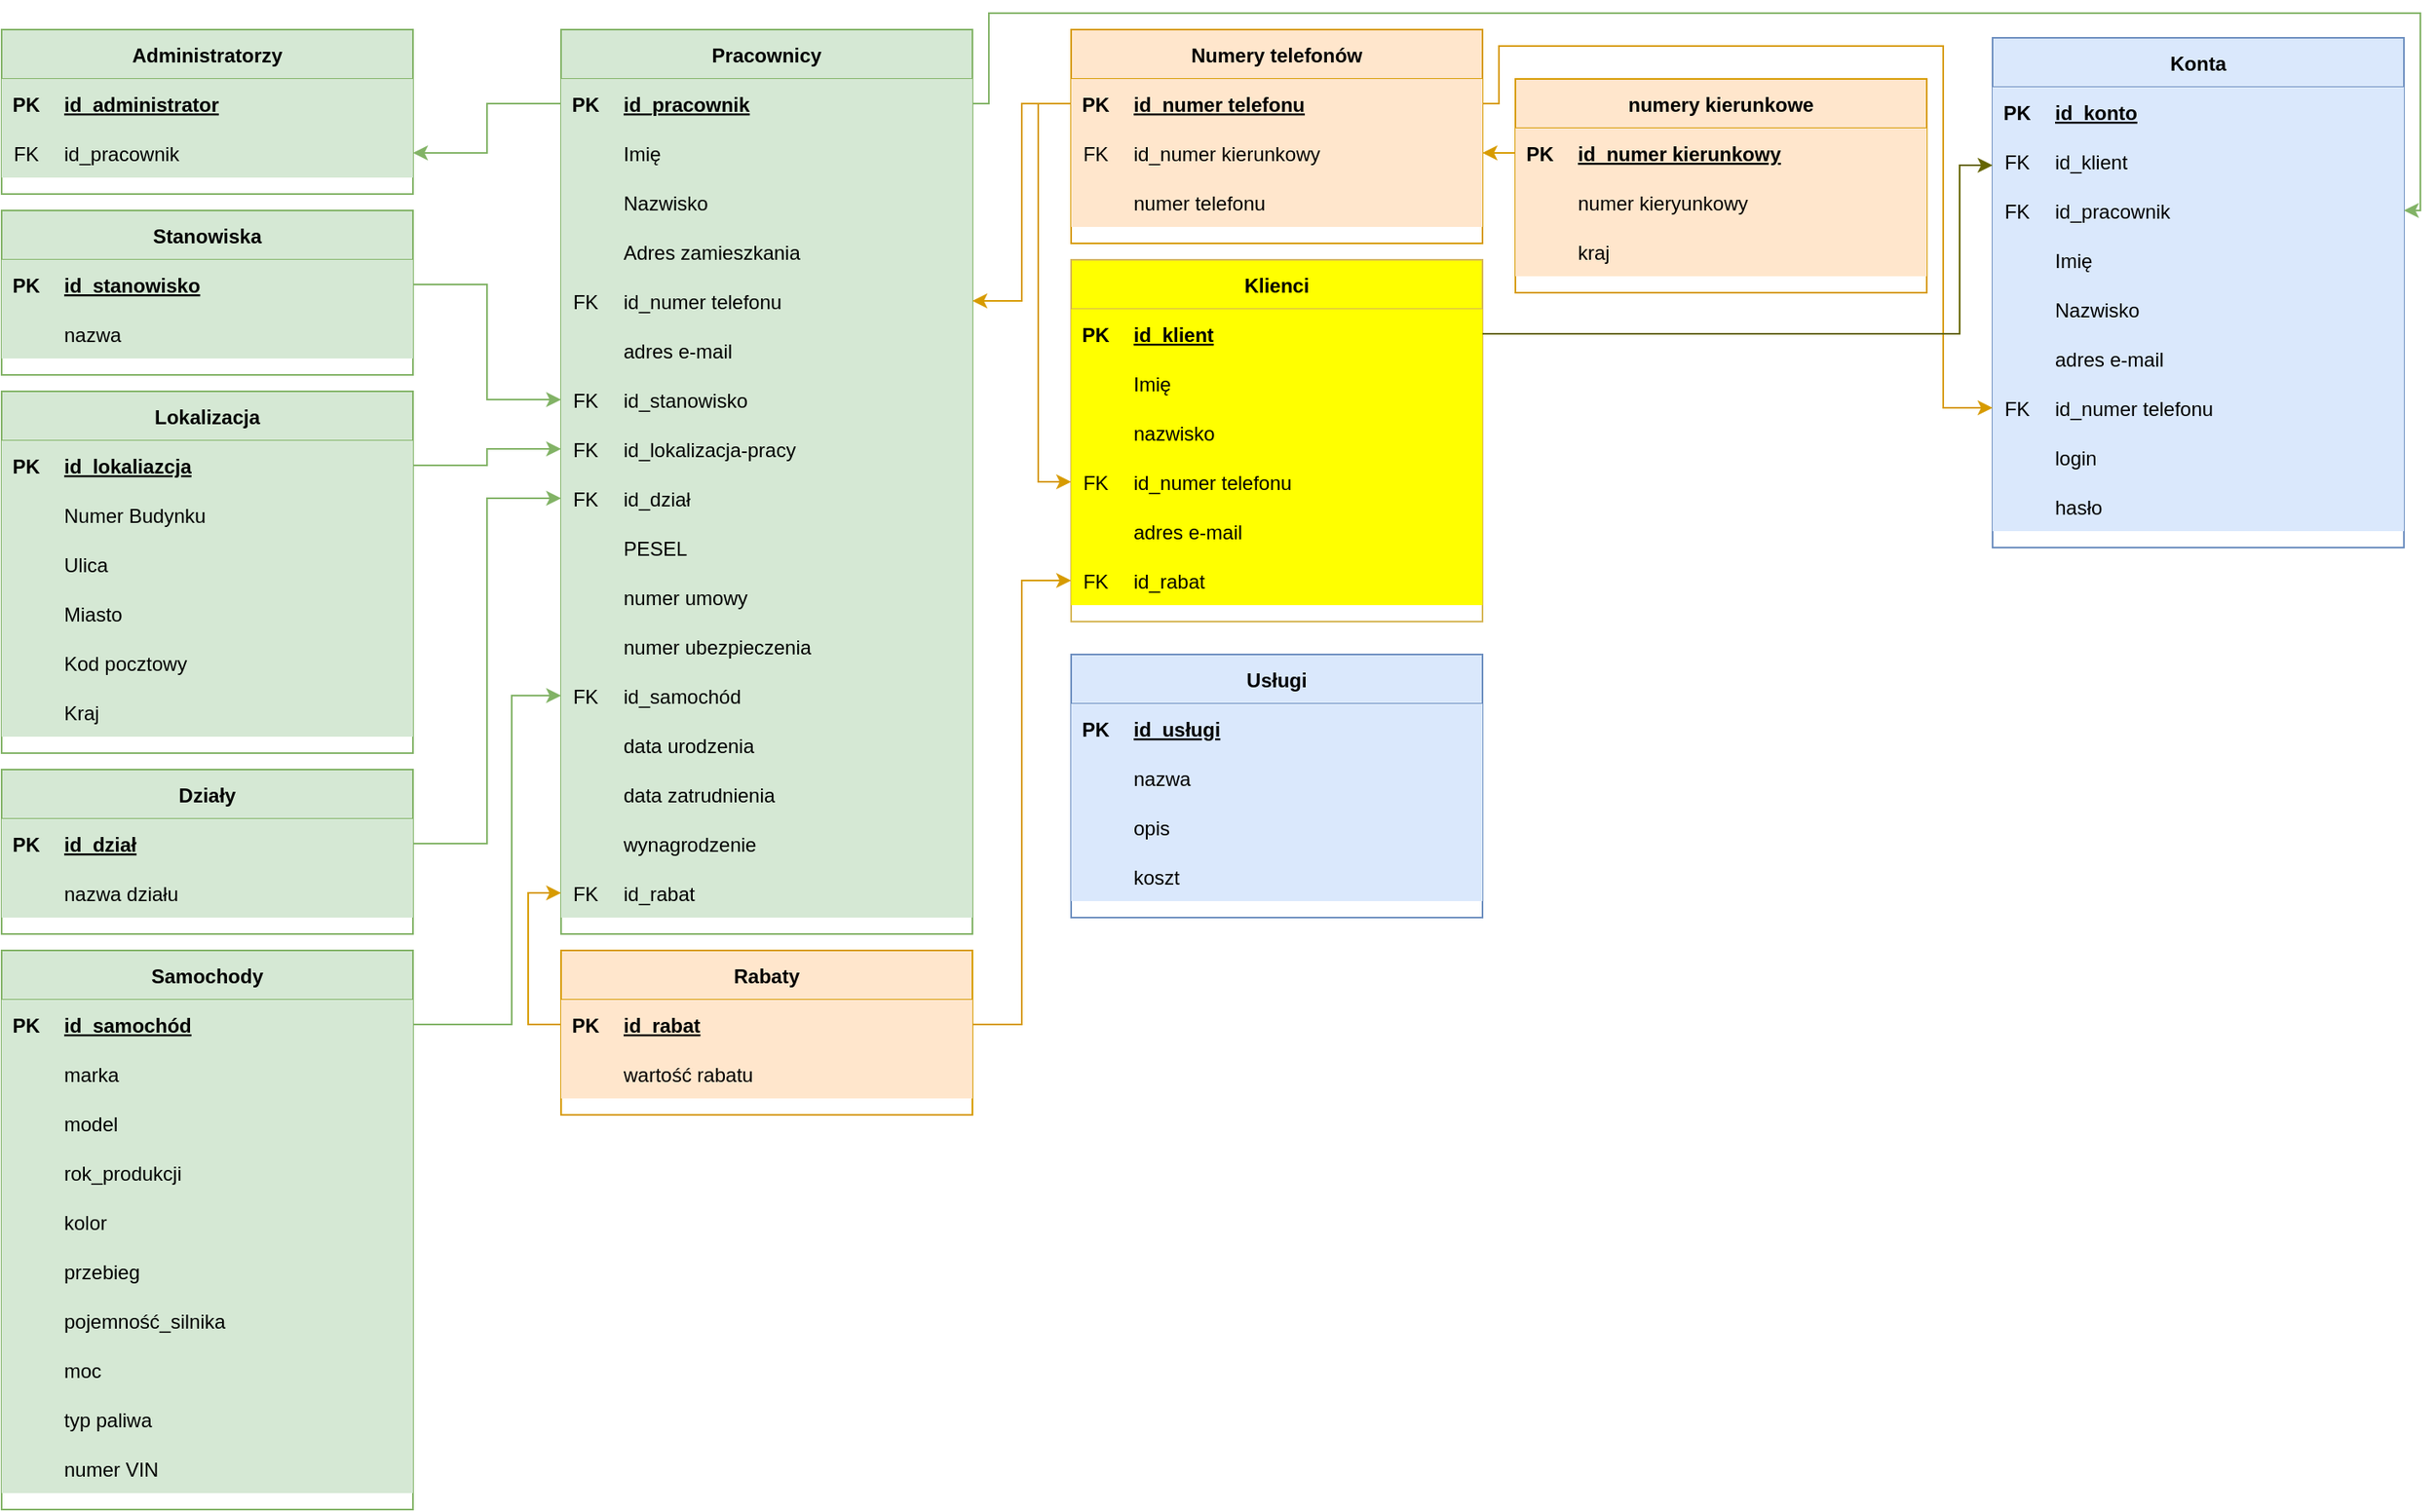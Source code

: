 <mxfile version="24.7.16">
  <diagram id="R2lEEEUBdFMjLlhIrx00" name="Page-1">
    <mxGraphModel dx="1426" dy="772" grid="1" gridSize="10" guides="1" tooltips="1" connect="1" arrows="1" fold="1" page="1" pageScale="1" pageWidth="850" pageHeight="1100" math="0" shadow="0" extFonts="Permanent Marker^https://fonts.googleapis.com/css?family=Permanent+Marker">
      <root>
        <mxCell id="0" />
        <mxCell id="1" parent="0" />
        <mxCell id="C-vyLk0tnHw3VtMMgP7b-23" value="Administratorzy" style="shape=table;startSize=30;container=1;collapsible=1;childLayout=tableLayout;fixedRows=1;rowLines=0;fontStyle=1;align=center;resizeLast=1;fillColor=#d5e8d4;strokeColor=#82b366;" parent="1" vertex="1">
          <mxGeometry x="10" y="20" width="250" height="100" as="geometry" />
        </mxCell>
        <mxCell id="C-vyLk0tnHw3VtMMgP7b-24" value="" style="shape=partialRectangle;collapsible=0;dropTarget=0;pointerEvents=0;fillColor=#d5e8d4;points=[[0,0.5],[1,0.5]];portConstraint=eastwest;top=0;left=0;right=0;bottom=1;strokeColor=#82b366;" parent="C-vyLk0tnHw3VtMMgP7b-23" vertex="1">
          <mxGeometry y="30" width="250" height="30" as="geometry" />
        </mxCell>
        <mxCell id="C-vyLk0tnHw3VtMMgP7b-25" value="PK" style="shape=partialRectangle;overflow=hidden;connectable=0;fillColor=#d5e8d4;top=0;left=0;bottom=0;right=0;fontStyle=1;strokeColor=#82b366;" parent="C-vyLk0tnHw3VtMMgP7b-24" vertex="1">
          <mxGeometry width="30" height="30" as="geometry">
            <mxRectangle width="30" height="30" as="alternateBounds" />
          </mxGeometry>
        </mxCell>
        <mxCell id="C-vyLk0tnHw3VtMMgP7b-26" value="id_administrator" style="shape=partialRectangle;overflow=hidden;connectable=0;fillColor=#d5e8d4;top=0;left=0;bottom=0;right=0;align=left;spacingLeft=6;fontStyle=5;strokeColor=#82b366;" parent="C-vyLk0tnHw3VtMMgP7b-24" vertex="1">
          <mxGeometry x="30" width="220" height="30" as="geometry">
            <mxRectangle width="220" height="30" as="alternateBounds" />
          </mxGeometry>
        </mxCell>
        <mxCell id="C-vyLk0tnHw3VtMMgP7b-27" value="" style="shape=partialRectangle;collapsible=0;dropTarget=0;pointerEvents=0;fillColor=#d5e8d4;points=[[0,0.5],[1,0.5]];portConstraint=eastwest;top=0;left=0;right=0;bottom=0;strokeColor=#82b366;" parent="C-vyLk0tnHw3VtMMgP7b-23" vertex="1">
          <mxGeometry y="60" width="250" height="30" as="geometry" />
        </mxCell>
        <mxCell id="C-vyLk0tnHw3VtMMgP7b-28" value="FK" style="shape=partialRectangle;overflow=hidden;connectable=0;fillColor=#d5e8d4;top=0;left=0;bottom=0;right=0;strokeColor=#82b366;" parent="C-vyLk0tnHw3VtMMgP7b-27" vertex="1">
          <mxGeometry width="30" height="30" as="geometry">
            <mxRectangle width="30" height="30" as="alternateBounds" />
          </mxGeometry>
        </mxCell>
        <mxCell id="C-vyLk0tnHw3VtMMgP7b-29" value="id_pracownik" style="shape=partialRectangle;overflow=hidden;connectable=0;fillColor=#d5e8d4;top=0;left=0;bottom=0;right=0;align=left;spacingLeft=6;strokeColor=#82b366;" parent="C-vyLk0tnHw3VtMMgP7b-27" vertex="1">
          <mxGeometry x="30" width="220" height="30" as="geometry">
            <mxRectangle width="220" height="30" as="alternateBounds" />
          </mxGeometry>
        </mxCell>
        <mxCell id="Ke3Zf-WkF-uCMZBBV6F5-1" value="Pracownicy" style="shape=table;startSize=30;container=1;collapsible=1;childLayout=tableLayout;fixedRows=1;rowLines=0;fontStyle=1;align=center;resizeLast=1;fillColor=#d5e8d4;strokeColor=#82b366;" parent="1" vertex="1">
          <mxGeometry x="350" y="20" width="250" height="550" as="geometry" />
        </mxCell>
        <mxCell id="Ke3Zf-WkF-uCMZBBV6F5-2" value="" style="shape=partialRectangle;collapsible=0;dropTarget=0;pointerEvents=0;fillColor=#d5e8d4;points=[[0,0.5],[1,0.5]];portConstraint=eastwest;top=0;left=0;right=0;bottom=1;strokeColor=#82b366;" parent="Ke3Zf-WkF-uCMZBBV6F5-1" vertex="1">
          <mxGeometry y="30" width="250" height="30" as="geometry" />
        </mxCell>
        <mxCell id="Ke3Zf-WkF-uCMZBBV6F5-3" value="PK" style="shape=partialRectangle;overflow=hidden;connectable=0;fillColor=#d5e8d4;top=0;left=0;bottom=0;right=0;fontStyle=1;strokeColor=#82b366;" parent="Ke3Zf-WkF-uCMZBBV6F5-2" vertex="1">
          <mxGeometry width="30" height="30" as="geometry">
            <mxRectangle width="30" height="30" as="alternateBounds" />
          </mxGeometry>
        </mxCell>
        <mxCell id="Ke3Zf-WkF-uCMZBBV6F5-4" value="id_pracownik" style="shape=partialRectangle;overflow=hidden;connectable=0;fillColor=#d5e8d4;top=0;left=0;bottom=0;right=0;align=left;spacingLeft=6;fontStyle=5;strokeColor=#82b366;" parent="Ke3Zf-WkF-uCMZBBV6F5-2" vertex="1">
          <mxGeometry x="30" width="220" height="30" as="geometry">
            <mxRectangle width="220" height="30" as="alternateBounds" />
          </mxGeometry>
        </mxCell>
        <mxCell id="Ke3Zf-WkF-uCMZBBV6F5-5" value="" style="shape=partialRectangle;collapsible=0;dropTarget=0;pointerEvents=0;fillColor=#d5e8d4;points=[[0,0.5],[1,0.5]];portConstraint=eastwest;top=0;left=0;right=0;bottom=0;strokeColor=#82b366;" parent="Ke3Zf-WkF-uCMZBBV6F5-1" vertex="1">
          <mxGeometry y="60" width="250" height="30" as="geometry" />
        </mxCell>
        <mxCell id="Ke3Zf-WkF-uCMZBBV6F5-6" value="" style="shape=partialRectangle;overflow=hidden;connectable=0;fillColor=#d5e8d4;top=0;left=0;bottom=0;right=0;strokeColor=#82b366;" parent="Ke3Zf-WkF-uCMZBBV6F5-5" vertex="1">
          <mxGeometry width="30" height="30" as="geometry">
            <mxRectangle width="30" height="30" as="alternateBounds" />
          </mxGeometry>
        </mxCell>
        <mxCell id="Ke3Zf-WkF-uCMZBBV6F5-7" value="Imię" style="shape=partialRectangle;overflow=hidden;connectable=0;fillColor=#d5e8d4;top=0;left=0;bottom=0;right=0;align=left;spacingLeft=6;strokeColor=#82b366;" parent="Ke3Zf-WkF-uCMZBBV6F5-5" vertex="1">
          <mxGeometry x="30" width="220" height="30" as="geometry">
            <mxRectangle width="220" height="30" as="alternateBounds" />
          </mxGeometry>
        </mxCell>
        <mxCell id="Ke3Zf-WkF-uCMZBBV6F5-8" style="shape=partialRectangle;collapsible=0;dropTarget=0;pointerEvents=0;fillColor=#d5e8d4;points=[[0,0.5],[1,0.5]];portConstraint=eastwest;top=0;left=0;right=0;bottom=0;strokeColor=#82b366;" parent="Ke3Zf-WkF-uCMZBBV6F5-1" vertex="1">
          <mxGeometry y="90" width="250" height="30" as="geometry" />
        </mxCell>
        <mxCell id="Ke3Zf-WkF-uCMZBBV6F5-9" style="shape=partialRectangle;overflow=hidden;connectable=0;fillColor=#d5e8d4;top=0;left=0;bottom=0;right=0;strokeColor=#82b366;" parent="Ke3Zf-WkF-uCMZBBV6F5-8" vertex="1">
          <mxGeometry width="30" height="30" as="geometry">
            <mxRectangle width="30" height="30" as="alternateBounds" />
          </mxGeometry>
        </mxCell>
        <mxCell id="Ke3Zf-WkF-uCMZBBV6F5-10" value="Nazwisko" style="shape=partialRectangle;overflow=hidden;connectable=0;fillColor=#d5e8d4;top=0;left=0;bottom=0;right=0;align=left;spacingLeft=6;strokeColor=#82b366;" parent="Ke3Zf-WkF-uCMZBBV6F5-8" vertex="1">
          <mxGeometry x="30" width="220" height="30" as="geometry">
            <mxRectangle width="220" height="30" as="alternateBounds" />
          </mxGeometry>
        </mxCell>
        <mxCell id="Ke3Zf-WkF-uCMZBBV6F5-11" style="shape=partialRectangle;collapsible=0;dropTarget=0;pointerEvents=0;fillColor=#d5e8d4;points=[[0,0.5],[1,0.5]];portConstraint=eastwest;top=0;left=0;right=0;bottom=0;strokeColor=#82b366;" parent="Ke3Zf-WkF-uCMZBBV6F5-1" vertex="1">
          <mxGeometry y="120" width="250" height="30" as="geometry" />
        </mxCell>
        <mxCell id="Ke3Zf-WkF-uCMZBBV6F5-12" style="shape=partialRectangle;overflow=hidden;connectable=0;fillColor=#d5e8d4;top=0;left=0;bottom=0;right=0;strokeColor=#82b366;" parent="Ke3Zf-WkF-uCMZBBV6F5-11" vertex="1">
          <mxGeometry width="30" height="30" as="geometry">
            <mxRectangle width="30" height="30" as="alternateBounds" />
          </mxGeometry>
        </mxCell>
        <mxCell id="Ke3Zf-WkF-uCMZBBV6F5-13" value="Adres zamieszkania" style="shape=partialRectangle;overflow=hidden;connectable=0;fillColor=#d5e8d4;top=0;left=0;bottom=0;right=0;align=left;spacingLeft=6;strokeColor=#82b366;" parent="Ke3Zf-WkF-uCMZBBV6F5-11" vertex="1">
          <mxGeometry x="30" width="220" height="30" as="geometry">
            <mxRectangle width="220" height="30" as="alternateBounds" />
          </mxGeometry>
        </mxCell>
        <mxCell id="Ke3Zf-WkF-uCMZBBV6F5-14" style="shape=partialRectangle;collapsible=0;dropTarget=0;pointerEvents=0;fillColor=#d5e8d4;points=[[0,0.5],[1,0.5]];portConstraint=eastwest;top=0;left=0;right=0;bottom=0;strokeColor=#82b366;" parent="Ke3Zf-WkF-uCMZBBV6F5-1" vertex="1">
          <mxGeometry y="150" width="250" height="30" as="geometry" />
        </mxCell>
        <mxCell id="Ke3Zf-WkF-uCMZBBV6F5-15" value="FK" style="shape=partialRectangle;overflow=hidden;connectable=0;fillColor=#d5e8d4;top=0;left=0;bottom=0;right=0;strokeColor=#82b366;" parent="Ke3Zf-WkF-uCMZBBV6F5-14" vertex="1">
          <mxGeometry width="30" height="30" as="geometry">
            <mxRectangle width="30" height="30" as="alternateBounds" />
          </mxGeometry>
        </mxCell>
        <mxCell id="Ke3Zf-WkF-uCMZBBV6F5-16" value="id_numer telefonu" style="shape=partialRectangle;overflow=hidden;connectable=0;fillColor=#d5e8d4;top=0;left=0;bottom=0;right=0;align=left;spacingLeft=6;strokeColor=#82b366;" parent="Ke3Zf-WkF-uCMZBBV6F5-14" vertex="1">
          <mxGeometry x="30" width="220" height="30" as="geometry">
            <mxRectangle width="220" height="30" as="alternateBounds" />
          </mxGeometry>
        </mxCell>
        <mxCell id="Ke3Zf-WkF-uCMZBBV6F5-17" style="shape=partialRectangle;collapsible=0;dropTarget=0;pointerEvents=0;fillColor=#d5e8d4;points=[[0,0.5],[1,0.5]];portConstraint=eastwest;top=0;left=0;right=0;bottom=0;strokeColor=#82b366;" parent="Ke3Zf-WkF-uCMZBBV6F5-1" vertex="1">
          <mxGeometry y="180" width="250" height="30" as="geometry" />
        </mxCell>
        <mxCell id="Ke3Zf-WkF-uCMZBBV6F5-18" style="shape=partialRectangle;overflow=hidden;connectable=0;fillColor=#d5e8d4;top=0;left=0;bottom=0;right=0;strokeColor=#82b366;" parent="Ke3Zf-WkF-uCMZBBV6F5-17" vertex="1">
          <mxGeometry width="30" height="30" as="geometry">
            <mxRectangle width="30" height="30" as="alternateBounds" />
          </mxGeometry>
        </mxCell>
        <mxCell id="Ke3Zf-WkF-uCMZBBV6F5-19" value="adres e-mail" style="shape=partialRectangle;overflow=hidden;connectable=0;fillColor=#d5e8d4;top=0;left=0;bottom=0;right=0;align=left;spacingLeft=6;strokeColor=#82b366;" parent="Ke3Zf-WkF-uCMZBBV6F5-17" vertex="1">
          <mxGeometry x="30" width="220" height="30" as="geometry">
            <mxRectangle width="220" height="30" as="alternateBounds" />
          </mxGeometry>
        </mxCell>
        <mxCell id="Ke3Zf-WkF-uCMZBBV6F5-20" style="shape=partialRectangle;collapsible=0;dropTarget=0;pointerEvents=0;fillColor=#d5e8d4;points=[[0,0.5],[1,0.5]];portConstraint=eastwest;top=0;left=0;right=0;bottom=0;strokeColor=#82b366;" parent="Ke3Zf-WkF-uCMZBBV6F5-1" vertex="1">
          <mxGeometry y="210" width="250" height="30" as="geometry" />
        </mxCell>
        <mxCell id="Ke3Zf-WkF-uCMZBBV6F5-21" value="FK" style="shape=partialRectangle;overflow=hidden;connectable=0;fillColor=#d5e8d4;top=0;left=0;bottom=0;right=0;strokeColor=#82b366;" parent="Ke3Zf-WkF-uCMZBBV6F5-20" vertex="1">
          <mxGeometry width="30" height="30" as="geometry">
            <mxRectangle width="30" height="30" as="alternateBounds" />
          </mxGeometry>
        </mxCell>
        <mxCell id="Ke3Zf-WkF-uCMZBBV6F5-22" value="id_stanowisko" style="shape=partialRectangle;overflow=hidden;connectable=0;fillColor=#d5e8d4;top=0;left=0;bottom=0;right=0;align=left;spacingLeft=6;strokeColor=#82b366;" parent="Ke3Zf-WkF-uCMZBBV6F5-20" vertex="1">
          <mxGeometry x="30" width="220" height="30" as="geometry">
            <mxRectangle width="220" height="30" as="alternateBounds" />
          </mxGeometry>
        </mxCell>
        <mxCell id="Ke3Zf-WkF-uCMZBBV6F5-24" style="shape=partialRectangle;collapsible=0;dropTarget=0;pointerEvents=0;fillColor=#d5e8d4;points=[[0,0.5],[1,0.5]];portConstraint=eastwest;top=0;left=0;right=0;bottom=0;strokeColor=#82b366;" parent="Ke3Zf-WkF-uCMZBBV6F5-1" vertex="1">
          <mxGeometry y="240" width="250" height="30" as="geometry" />
        </mxCell>
        <mxCell id="Ke3Zf-WkF-uCMZBBV6F5-25" value="FK" style="shape=partialRectangle;overflow=hidden;connectable=0;fillColor=#d5e8d4;top=0;left=0;bottom=0;right=0;strokeColor=#82b366;" parent="Ke3Zf-WkF-uCMZBBV6F5-24" vertex="1">
          <mxGeometry width="30" height="30" as="geometry">
            <mxRectangle width="30" height="30" as="alternateBounds" />
          </mxGeometry>
        </mxCell>
        <mxCell id="Ke3Zf-WkF-uCMZBBV6F5-26" value="id_lokalizacja-pracy" style="shape=partialRectangle;overflow=hidden;connectable=0;fillColor=#d5e8d4;top=0;left=0;bottom=0;right=0;align=left;spacingLeft=6;strokeColor=#82b366;" parent="Ke3Zf-WkF-uCMZBBV6F5-24" vertex="1">
          <mxGeometry x="30" width="220" height="30" as="geometry">
            <mxRectangle width="220" height="30" as="alternateBounds" />
          </mxGeometry>
        </mxCell>
        <mxCell id="Ke3Zf-WkF-uCMZBBV6F5-27" style="shape=partialRectangle;collapsible=0;dropTarget=0;pointerEvents=0;fillColor=#d5e8d4;points=[[0,0.5],[1,0.5]];portConstraint=eastwest;top=0;left=0;right=0;bottom=0;strokeColor=#82b366;" parent="Ke3Zf-WkF-uCMZBBV6F5-1" vertex="1">
          <mxGeometry y="270" width="250" height="30" as="geometry" />
        </mxCell>
        <mxCell id="Ke3Zf-WkF-uCMZBBV6F5-28" value="FK" style="shape=partialRectangle;overflow=hidden;connectable=0;fillColor=#d5e8d4;top=0;left=0;bottom=0;right=0;strokeColor=#82b366;" parent="Ke3Zf-WkF-uCMZBBV6F5-27" vertex="1">
          <mxGeometry width="30" height="30" as="geometry">
            <mxRectangle width="30" height="30" as="alternateBounds" />
          </mxGeometry>
        </mxCell>
        <mxCell id="Ke3Zf-WkF-uCMZBBV6F5-29" value="id_dział" style="shape=partialRectangle;overflow=hidden;connectable=0;fillColor=#d5e8d4;top=0;left=0;bottom=0;right=0;align=left;spacingLeft=6;strokeColor=#82b366;" parent="Ke3Zf-WkF-uCMZBBV6F5-27" vertex="1">
          <mxGeometry x="30" width="220" height="30" as="geometry">
            <mxRectangle width="220" height="30" as="alternateBounds" />
          </mxGeometry>
        </mxCell>
        <mxCell id="Ke3Zf-WkF-uCMZBBV6F5-30" style="shape=partialRectangle;collapsible=0;dropTarget=0;pointerEvents=0;fillColor=#d5e8d4;points=[[0,0.5],[1,0.5]];portConstraint=eastwest;top=0;left=0;right=0;bottom=0;strokeColor=#82b366;" parent="Ke3Zf-WkF-uCMZBBV6F5-1" vertex="1">
          <mxGeometry y="300" width="250" height="30" as="geometry" />
        </mxCell>
        <mxCell id="Ke3Zf-WkF-uCMZBBV6F5-31" style="shape=partialRectangle;overflow=hidden;connectable=0;fillColor=#d5e8d4;top=0;left=0;bottom=0;right=0;strokeColor=#82b366;" parent="Ke3Zf-WkF-uCMZBBV6F5-30" vertex="1">
          <mxGeometry width="30" height="30" as="geometry">
            <mxRectangle width="30" height="30" as="alternateBounds" />
          </mxGeometry>
        </mxCell>
        <mxCell id="Ke3Zf-WkF-uCMZBBV6F5-32" value="PESEL" style="shape=partialRectangle;overflow=hidden;connectable=0;fillColor=#d5e8d4;top=0;left=0;bottom=0;right=0;align=left;spacingLeft=6;strokeColor=#82b366;" parent="Ke3Zf-WkF-uCMZBBV6F5-30" vertex="1">
          <mxGeometry x="30" width="220" height="30" as="geometry">
            <mxRectangle width="220" height="30" as="alternateBounds" />
          </mxGeometry>
        </mxCell>
        <mxCell id="Ke3Zf-WkF-uCMZBBV6F5-33" style="shape=partialRectangle;collapsible=0;dropTarget=0;pointerEvents=0;fillColor=#d5e8d4;points=[[0,0.5],[1,0.5]];portConstraint=eastwest;top=0;left=0;right=0;bottom=0;strokeColor=#82b366;" parent="Ke3Zf-WkF-uCMZBBV6F5-1" vertex="1">
          <mxGeometry y="330" width="250" height="30" as="geometry" />
        </mxCell>
        <mxCell id="Ke3Zf-WkF-uCMZBBV6F5-34" style="shape=partialRectangle;overflow=hidden;connectable=0;fillColor=#d5e8d4;top=0;left=0;bottom=0;right=0;strokeColor=#82b366;" parent="Ke3Zf-WkF-uCMZBBV6F5-33" vertex="1">
          <mxGeometry width="30" height="30" as="geometry">
            <mxRectangle width="30" height="30" as="alternateBounds" />
          </mxGeometry>
        </mxCell>
        <mxCell id="Ke3Zf-WkF-uCMZBBV6F5-35" value="numer umowy" style="shape=partialRectangle;overflow=hidden;connectable=0;fillColor=#d5e8d4;top=0;left=0;bottom=0;right=0;align=left;spacingLeft=6;strokeColor=#82b366;" parent="Ke3Zf-WkF-uCMZBBV6F5-33" vertex="1">
          <mxGeometry x="30" width="220" height="30" as="geometry">
            <mxRectangle width="220" height="30" as="alternateBounds" />
          </mxGeometry>
        </mxCell>
        <mxCell id="Ke3Zf-WkF-uCMZBBV6F5-36" style="shape=partialRectangle;collapsible=0;dropTarget=0;pointerEvents=0;fillColor=#d5e8d4;points=[[0,0.5],[1,0.5]];portConstraint=eastwest;top=0;left=0;right=0;bottom=0;strokeColor=#82b366;" parent="Ke3Zf-WkF-uCMZBBV6F5-1" vertex="1">
          <mxGeometry y="360" width="250" height="30" as="geometry" />
        </mxCell>
        <mxCell id="Ke3Zf-WkF-uCMZBBV6F5-37" style="shape=partialRectangle;overflow=hidden;connectable=0;fillColor=#d5e8d4;top=0;left=0;bottom=0;right=0;strokeColor=#82b366;" parent="Ke3Zf-WkF-uCMZBBV6F5-36" vertex="1">
          <mxGeometry width="30" height="30" as="geometry">
            <mxRectangle width="30" height="30" as="alternateBounds" />
          </mxGeometry>
        </mxCell>
        <mxCell id="Ke3Zf-WkF-uCMZBBV6F5-38" value="numer ubezpieczenia" style="shape=partialRectangle;overflow=hidden;connectable=0;fillColor=#d5e8d4;top=0;left=0;bottom=0;right=0;align=left;spacingLeft=6;strokeColor=#82b366;" parent="Ke3Zf-WkF-uCMZBBV6F5-36" vertex="1">
          <mxGeometry x="30" width="220" height="30" as="geometry">
            <mxRectangle width="220" height="30" as="alternateBounds" />
          </mxGeometry>
        </mxCell>
        <mxCell id="Ke3Zf-WkF-uCMZBBV6F5-45" style="shape=partialRectangle;collapsible=0;dropTarget=0;pointerEvents=0;fillColor=#d5e8d4;points=[[0,0.5],[1,0.5]];portConstraint=eastwest;top=0;left=0;right=0;bottom=0;strokeColor=#82b366;" parent="Ke3Zf-WkF-uCMZBBV6F5-1" vertex="1">
          <mxGeometry y="390" width="250" height="30" as="geometry" />
        </mxCell>
        <mxCell id="Ke3Zf-WkF-uCMZBBV6F5-46" value="FK" style="shape=partialRectangle;overflow=hidden;connectable=0;fillColor=#d5e8d4;top=0;left=0;bottom=0;right=0;strokeColor=#82b366;" parent="Ke3Zf-WkF-uCMZBBV6F5-45" vertex="1">
          <mxGeometry width="30" height="30" as="geometry">
            <mxRectangle width="30" height="30" as="alternateBounds" />
          </mxGeometry>
        </mxCell>
        <mxCell id="Ke3Zf-WkF-uCMZBBV6F5-47" value="id_samochód" style="shape=partialRectangle;overflow=hidden;connectable=0;fillColor=#d5e8d4;top=0;left=0;bottom=0;right=0;align=left;spacingLeft=6;strokeColor=#82b366;" parent="Ke3Zf-WkF-uCMZBBV6F5-45" vertex="1">
          <mxGeometry x="30" width="220" height="30" as="geometry">
            <mxRectangle width="220" height="30" as="alternateBounds" />
          </mxGeometry>
        </mxCell>
        <mxCell id="Ke3Zf-WkF-uCMZBBV6F5-42" style="shape=partialRectangle;collapsible=0;dropTarget=0;pointerEvents=0;fillColor=#d5e8d4;points=[[0,0.5],[1,0.5]];portConstraint=eastwest;top=0;left=0;right=0;bottom=0;strokeColor=#82b366;" parent="Ke3Zf-WkF-uCMZBBV6F5-1" vertex="1">
          <mxGeometry y="420" width="250" height="30" as="geometry" />
        </mxCell>
        <mxCell id="Ke3Zf-WkF-uCMZBBV6F5-43" style="shape=partialRectangle;overflow=hidden;connectable=0;fillColor=#d5e8d4;top=0;left=0;bottom=0;right=0;strokeColor=#82b366;" parent="Ke3Zf-WkF-uCMZBBV6F5-42" vertex="1">
          <mxGeometry width="30" height="30" as="geometry">
            <mxRectangle width="30" height="30" as="alternateBounds" />
          </mxGeometry>
        </mxCell>
        <mxCell id="Ke3Zf-WkF-uCMZBBV6F5-44" value="data urodzenia" style="shape=partialRectangle;overflow=hidden;connectable=0;fillColor=#d5e8d4;top=0;left=0;bottom=0;right=0;align=left;spacingLeft=6;strokeColor=#82b366;" parent="Ke3Zf-WkF-uCMZBBV6F5-42" vertex="1">
          <mxGeometry x="30" width="220" height="30" as="geometry">
            <mxRectangle width="220" height="30" as="alternateBounds" />
          </mxGeometry>
        </mxCell>
        <mxCell id="Ke3Zf-WkF-uCMZBBV6F5-39" style="shape=partialRectangle;collapsible=0;dropTarget=0;pointerEvents=0;fillColor=#d5e8d4;points=[[0,0.5],[1,0.5]];portConstraint=eastwest;top=0;left=0;right=0;bottom=0;strokeColor=#82b366;" parent="Ke3Zf-WkF-uCMZBBV6F5-1" vertex="1">
          <mxGeometry y="450" width="250" height="30" as="geometry" />
        </mxCell>
        <mxCell id="Ke3Zf-WkF-uCMZBBV6F5-40" style="shape=partialRectangle;overflow=hidden;connectable=0;fillColor=#d5e8d4;top=0;left=0;bottom=0;right=0;strokeColor=#82b366;" parent="Ke3Zf-WkF-uCMZBBV6F5-39" vertex="1">
          <mxGeometry width="30" height="30" as="geometry">
            <mxRectangle width="30" height="30" as="alternateBounds" />
          </mxGeometry>
        </mxCell>
        <mxCell id="Ke3Zf-WkF-uCMZBBV6F5-41" value="data zatrudnienia" style="shape=partialRectangle;overflow=hidden;connectable=0;fillColor=#d5e8d4;top=0;left=0;bottom=0;right=0;align=left;spacingLeft=6;strokeColor=#82b366;" parent="Ke3Zf-WkF-uCMZBBV6F5-39" vertex="1">
          <mxGeometry x="30" width="220" height="30" as="geometry">
            <mxRectangle width="220" height="30" as="alternateBounds" />
          </mxGeometry>
        </mxCell>
        <mxCell id="Ke3Zf-WkF-uCMZBBV6F5-60" style="shape=partialRectangle;collapsible=0;dropTarget=0;pointerEvents=0;fillColor=#d5e8d4;points=[[0,0.5],[1,0.5]];portConstraint=eastwest;top=0;left=0;right=0;bottom=0;strokeColor=#82b366;" parent="Ke3Zf-WkF-uCMZBBV6F5-1" vertex="1">
          <mxGeometry y="480" width="250" height="30" as="geometry" />
        </mxCell>
        <mxCell id="Ke3Zf-WkF-uCMZBBV6F5-61" style="shape=partialRectangle;overflow=hidden;connectable=0;fillColor=#d5e8d4;top=0;left=0;bottom=0;right=0;strokeColor=#82b366;" parent="Ke3Zf-WkF-uCMZBBV6F5-60" vertex="1">
          <mxGeometry width="30" height="30" as="geometry">
            <mxRectangle width="30" height="30" as="alternateBounds" />
          </mxGeometry>
        </mxCell>
        <mxCell id="Ke3Zf-WkF-uCMZBBV6F5-62" value="wynagrodzenie" style="shape=partialRectangle;overflow=hidden;connectable=0;fillColor=#d5e8d4;top=0;left=0;bottom=0;right=0;align=left;spacingLeft=6;strokeColor=#82b366;" parent="Ke3Zf-WkF-uCMZBBV6F5-60" vertex="1">
          <mxGeometry x="30" width="220" height="30" as="geometry">
            <mxRectangle width="220" height="30" as="alternateBounds" />
          </mxGeometry>
        </mxCell>
        <mxCell id="KKkE_Qui8zbe5Bdun0iC-68" style="shape=partialRectangle;collapsible=0;dropTarget=0;pointerEvents=0;fillColor=#d5e8d4;points=[[0,0.5],[1,0.5]];portConstraint=eastwest;top=0;left=0;right=0;bottom=0;strokeColor=#82b366;" vertex="1" parent="Ke3Zf-WkF-uCMZBBV6F5-1">
          <mxGeometry y="510" width="250" height="30" as="geometry" />
        </mxCell>
        <mxCell id="KKkE_Qui8zbe5Bdun0iC-69" value="FK" style="shape=partialRectangle;overflow=hidden;connectable=0;fillColor=#d5e8d4;top=0;left=0;bottom=0;right=0;strokeColor=#82b366;" vertex="1" parent="KKkE_Qui8zbe5Bdun0iC-68">
          <mxGeometry width="30" height="30" as="geometry">
            <mxRectangle width="30" height="30" as="alternateBounds" />
          </mxGeometry>
        </mxCell>
        <mxCell id="KKkE_Qui8zbe5Bdun0iC-70" value="id_rabat" style="shape=partialRectangle;overflow=hidden;connectable=0;fillColor=#d5e8d4;top=0;left=0;bottom=0;right=0;align=left;spacingLeft=6;strokeColor=#82b366;" vertex="1" parent="KKkE_Qui8zbe5Bdun0iC-68">
          <mxGeometry x="30" width="220" height="30" as="geometry">
            <mxRectangle width="220" height="30" as="alternateBounds" />
          </mxGeometry>
        </mxCell>
        <mxCell id="Ke3Zf-WkF-uCMZBBV6F5-23" style="edgeStyle=orthogonalEdgeStyle;rounded=0;orthogonalLoop=1;jettySize=auto;html=1;entryX=1;entryY=0.5;entryDx=0;entryDy=0;fillColor=#d5e8d4;strokeColor=#82b366;" parent="1" source="Ke3Zf-WkF-uCMZBBV6F5-2" target="C-vyLk0tnHw3VtMMgP7b-27" edge="1">
          <mxGeometry relative="1" as="geometry" />
        </mxCell>
        <mxCell id="Ke3Zf-WkF-uCMZBBV6F5-48" value="Stanowiska" style="shape=table;startSize=30;container=1;collapsible=1;childLayout=tableLayout;fixedRows=1;rowLines=0;fontStyle=1;align=center;resizeLast=1;fillColor=#d5e8d4;strokeColor=#82b366;" parent="1" vertex="1">
          <mxGeometry x="10" y="130" width="250" height="100" as="geometry" />
        </mxCell>
        <mxCell id="Ke3Zf-WkF-uCMZBBV6F5-49" value="" style="shape=partialRectangle;collapsible=0;dropTarget=0;pointerEvents=0;fillColor=#d5e8d4;points=[[0,0.5],[1,0.5]];portConstraint=eastwest;top=0;left=0;right=0;bottom=1;strokeColor=#82b366;" parent="Ke3Zf-WkF-uCMZBBV6F5-48" vertex="1">
          <mxGeometry y="30" width="250" height="30" as="geometry" />
        </mxCell>
        <mxCell id="Ke3Zf-WkF-uCMZBBV6F5-50" value="PK" style="shape=partialRectangle;overflow=hidden;connectable=0;fillColor=#d5e8d4;top=0;left=0;bottom=0;right=0;fontStyle=1;strokeColor=#82b366;" parent="Ke3Zf-WkF-uCMZBBV6F5-49" vertex="1">
          <mxGeometry width="30" height="30" as="geometry">
            <mxRectangle width="30" height="30" as="alternateBounds" />
          </mxGeometry>
        </mxCell>
        <mxCell id="Ke3Zf-WkF-uCMZBBV6F5-51" value="id_stanowisko" style="shape=partialRectangle;overflow=hidden;connectable=0;fillColor=#d5e8d4;top=0;left=0;bottom=0;right=0;align=left;spacingLeft=6;fontStyle=5;strokeColor=#82b366;" parent="Ke3Zf-WkF-uCMZBBV6F5-49" vertex="1">
          <mxGeometry x="30" width="220" height="30" as="geometry">
            <mxRectangle width="220" height="30" as="alternateBounds" />
          </mxGeometry>
        </mxCell>
        <mxCell id="Ke3Zf-WkF-uCMZBBV6F5-52" value="" style="shape=partialRectangle;collapsible=0;dropTarget=0;pointerEvents=0;fillColor=#d5e8d4;points=[[0,0.5],[1,0.5]];portConstraint=eastwest;top=0;left=0;right=0;bottom=0;strokeColor=#82b366;" parent="Ke3Zf-WkF-uCMZBBV6F5-48" vertex="1">
          <mxGeometry y="60" width="250" height="30" as="geometry" />
        </mxCell>
        <mxCell id="Ke3Zf-WkF-uCMZBBV6F5-53" value="" style="shape=partialRectangle;overflow=hidden;connectable=0;fillColor=#d5e8d4;top=0;left=0;bottom=0;right=0;strokeColor=#82b366;" parent="Ke3Zf-WkF-uCMZBBV6F5-52" vertex="1">
          <mxGeometry width="30" height="30" as="geometry">
            <mxRectangle width="30" height="30" as="alternateBounds" />
          </mxGeometry>
        </mxCell>
        <mxCell id="Ke3Zf-WkF-uCMZBBV6F5-54" value="nazwa" style="shape=partialRectangle;overflow=hidden;connectable=0;fillColor=#d5e8d4;top=0;left=0;bottom=0;right=0;align=left;spacingLeft=6;strokeColor=#82b366;" parent="Ke3Zf-WkF-uCMZBBV6F5-52" vertex="1">
          <mxGeometry x="30" width="220" height="30" as="geometry">
            <mxRectangle width="220" height="30" as="alternateBounds" />
          </mxGeometry>
        </mxCell>
        <mxCell id="Ke3Zf-WkF-uCMZBBV6F5-56" style="edgeStyle=orthogonalEdgeStyle;rounded=0;orthogonalLoop=1;jettySize=auto;html=1;fillColor=#d5e8d4;strokeColor=#82b366;" parent="1" source="Ke3Zf-WkF-uCMZBBV6F5-49" target="Ke3Zf-WkF-uCMZBBV6F5-20" edge="1">
          <mxGeometry relative="1" as="geometry" />
        </mxCell>
        <mxCell id="Ke3Zf-WkF-uCMZBBV6F5-63" value="Lokalizacja" style="shape=table;startSize=30;container=1;collapsible=1;childLayout=tableLayout;fixedRows=1;rowLines=0;fontStyle=1;align=center;resizeLast=1;fillColor=#d5e8d4;strokeColor=#82b366;" parent="1" vertex="1">
          <mxGeometry x="10" y="240" width="250" height="220" as="geometry" />
        </mxCell>
        <mxCell id="Ke3Zf-WkF-uCMZBBV6F5-64" value="" style="shape=partialRectangle;collapsible=0;dropTarget=0;pointerEvents=0;fillColor=#d5e8d4;points=[[0,0.5],[1,0.5]];portConstraint=eastwest;top=0;left=0;right=0;bottom=1;strokeColor=#82b366;" parent="Ke3Zf-WkF-uCMZBBV6F5-63" vertex="1">
          <mxGeometry y="30" width="250" height="30" as="geometry" />
        </mxCell>
        <mxCell id="Ke3Zf-WkF-uCMZBBV6F5-65" value="PK" style="shape=partialRectangle;overflow=hidden;connectable=0;fillColor=#d5e8d4;top=0;left=0;bottom=0;right=0;fontStyle=1;strokeColor=#82b366;" parent="Ke3Zf-WkF-uCMZBBV6F5-64" vertex="1">
          <mxGeometry width="30" height="30" as="geometry">
            <mxRectangle width="30" height="30" as="alternateBounds" />
          </mxGeometry>
        </mxCell>
        <mxCell id="Ke3Zf-WkF-uCMZBBV6F5-66" value="id_lokaliazcja" style="shape=partialRectangle;overflow=hidden;connectable=0;fillColor=#d5e8d4;top=0;left=0;bottom=0;right=0;align=left;spacingLeft=6;fontStyle=5;strokeColor=#82b366;" parent="Ke3Zf-WkF-uCMZBBV6F5-64" vertex="1">
          <mxGeometry x="30" width="220" height="30" as="geometry">
            <mxRectangle width="220" height="30" as="alternateBounds" />
          </mxGeometry>
        </mxCell>
        <mxCell id="Ke3Zf-WkF-uCMZBBV6F5-67" value="" style="shape=partialRectangle;collapsible=0;dropTarget=0;pointerEvents=0;fillColor=#d5e8d4;points=[[0,0.5],[1,0.5]];portConstraint=eastwest;top=0;left=0;right=0;bottom=0;strokeColor=#82b366;" parent="Ke3Zf-WkF-uCMZBBV6F5-63" vertex="1">
          <mxGeometry y="60" width="250" height="30" as="geometry" />
        </mxCell>
        <mxCell id="Ke3Zf-WkF-uCMZBBV6F5-68" value="" style="shape=partialRectangle;overflow=hidden;connectable=0;fillColor=#d5e8d4;top=0;left=0;bottom=0;right=0;strokeColor=#82b366;" parent="Ke3Zf-WkF-uCMZBBV6F5-67" vertex="1">
          <mxGeometry width="30" height="30" as="geometry">
            <mxRectangle width="30" height="30" as="alternateBounds" />
          </mxGeometry>
        </mxCell>
        <mxCell id="Ke3Zf-WkF-uCMZBBV6F5-69" value="Numer Budynku" style="shape=partialRectangle;overflow=hidden;connectable=0;fillColor=#d5e8d4;top=0;left=0;bottom=0;right=0;align=left;spacingLeft=6;strokeColor=#82b366;" parent="Ke3Zf-WkF-uCMZBBV6F5-67" vertex="1">
          <mxGeometry x="30" width="220" height="30" as="geometry">
            <mxRectangle width="220" height="30" as="alternateBounds" />
          </mxGeometry>
        </mxCell>
        <mxCell id="Ke3Zf-WkF-uCMZBBV6F5-70" style="shape=partialRectangle;collapsible=0;dropTarget=0;pointerEvents=0;fillColor=#d5e8d4;points=[[0,0.5],[1,0.5]];portConstraint=eastwest;top=0;left=0;right=0;bottom=0;strokeColor=#82b366;" parent="Ke3Zf-WkF-uCMZBBV6F5-63" vertex="1">
          <mxGeometry y="90" width="250" height="30" as="geometry" />
        </mxCell>
        <mxCell id="Ke3Zf-WkF-uCMZBBV6F5-71" style="shape=partialRectangle;overflow=hidden;connectable=0;fillColor=#d5e8d4;top=0;left=0;bottom=0;right=0;strokeColor=#82b366;" parent="Ke3Zf-WkF-uCMZBBV6F5-70" vertex="1">
          <mxGeometry width="30" height="30" as="geometry">
            <mxRectangle width="30" height="30" as="alternateBounds" />
          </mxGeometry>
        </mxCell>
        <mxCell id="Ke3Zf-WkF-uCMZBBV6F5-72" value="Ulica" style="shape=partialRectangle;overflow=hidden;connectable=0;fillColor=#d5e8d4;top=0;left=0;bottom=0;right=0;align=left;spacingLeft=6;strokeColor=#82b366;" parent="Ke3Zf-WkF-uCMZBBV6F5-70" vertex="1">
          <mxGeometry x="30" width="220" height="30" as="geometry">
            <mxRectangle width="220" height="30" as="alternateBounds" />
          </mxGeometry>
        </mxCell>
        <mxCell id="Ke3Zf-WkF-uCMZBBV6F5-73" style="shape=partialRectangle;collapsible=0;dropTarget=0;pointerEvents=0;fillColor=#d5e8d4;points=[[0,0.5],[1,0.5]];portConstraint=eastwest;top=0;left=0;right=0;bottom=0;strokeColor=#82b366;" parent="Ke3Zf-WkF-uCMZBBV6F5-63" vertex="1">
          <mxGeometry y="120" width="250" height="30" as="geometry" />
        </mxCell>
        <mxCell id="Ke3Zf-WkF-uCMZBBV6F5-74" style="shape=partialRectangle;overflow=hidden;connectable=0;fillColor=#d5e8d4;top=0;left=0;bottom=0;right=0;strokeColor=#82b366;" parent="Ke3Zf-WkF-uCMZBBV6F5-73" vertex="1">
          <mxGeometry width="30" height="30" as="geometry">
            <mxRectangle width="30" height="30" as="alternateBounds" />
          </mxGeometry>
        </mxCell>
        <mxCell id="Ke3Zf-WkF-uCMZBBV6F5-75" value="Miasto" style="shape=partialRectangle;overflow=hidden;connectable=0;fillColor=#d5e8d4;top=0;left=0;bottom=0;right=0;align=left;spacingLeft=6;strokeColor=#82b366;" parent="Ke3Zf-WkF-uCMZBBV6F5-73" vertex="1">
          <mxGeometry x="30" width="220" height="30" as="geometry">
            <mxRectangle width="220" height="30" as="alternateBounds" />
          </mxGeometry>
        </mxCell>
        <mxCell id="Ke3Zf-WkF-uCMZBBV6F5-76" style="shape=partialRectangle;collapsible=0;dropTarget=0;pointerEvents=0;fillColor=#d5e8d4;points=[[0,0.5],[1,0.5]];portConstraint=eastwest;top=0;left=0;right=0;bottom=0;strokeColor=#82b366;" parent="Ke3Zf-WkF-uCMZBBV6F5-63" vertex="1">
          <mxGeometry y="150" width="250" height="30" as="geometry" />
        </mxCell>
        <mxCell id="Ke3Zf-WkF-uCMZBBV6F5-77" style="shape=partialRectangle;overflow=hidden;connectable=0;fillColor=#d5e8d4;top=0;left=0;bottom=0;right=0;strokeColor=#82b366;" parent="Ke3Zf-WkF-uCMZBBV6F5-76" vertex="1">
          <mxGeometry width="30" height="30" as="geometry">
            <mxRectangle width="30" height="30" as="alternateBounds" />
          </mxGeometry>
        </mxCell>
        <mxCell id="Ke3Zf-WkF-uCMZBBV6F5-78" value="Kod pocztowy" style="shape=partialRectangle;overflow=hidden;connectable=0;fillColor=#d5e8d4;top=0;left=0;bottom=0;right=0;align=left;spacingLeft=6;strokeColor=#82b366;" parent="Ke3Zf-WkF-uCMZBBV6F5-76" vertex="1">
          <mxGeometry x="30" width="220" height="30" as="geometry">
            <mxRectangle width="220" height="30" as="alternateBounds" />
          </mxGeometry>
        </mxCell>
        <mxCell id="Ke3Zf-WkF-uCMZBBV6F5-79" style="shape=partialRectangle;collapsible=0;dropTarget=0;pointerEvents=0;fillColor=#d5e8d4;points=[[0,0.5],[1,0.5]];portConstraint=eastwest;top=0;left=0;right=0;bottom=0;strokeColor=#82b366;" parent="Ke3Zf-WkF-uCMZBBV6F5-63" vertex="1">
          <mxGeometry y="180" width="250" height="30" as="geometry" />
        </mxCell>
        <mxCell id="Ke3Zf-WkF-uCMZBBV6F5-80" style="shape=partialRectangle;overflow=hidden;connectable=0;fillColor=#d5e8d4;top=0;left=0;bottom=0;right=0;strokeColor=#82b366;" parent="Ke3Zf-WkF-uCMZBBV6F5-79" vertex="1">
          <mxGeometry width="30" height="30" as="geometry">
            <mxRectangle width="30" height="30" as="alternateBounds" />
          </mxGeometry>
        </mxCell>
        <mxCell id="Ke3Zf-WkF-uCMZBBV6F5-81" value="Kraj" style="shape=partialRectangle;overflow=hidden;connectable=0;fillColor=#d5e8d4;top=0;left=0;bottom=0;right=0;align=left;spacingLeft=6;strokeColor=#82b366;" parent="Ke3Zf-WkF-uCMZBBV6F5-79" vertex="1">
          <mxGeometry x="30" width="220" height="30" as="geometry">
            <mxRectangle width="220" height="30" as="alternateBounds" />
          </mxGeometry>
        </mxCell>
        <mxCell id="Ke3Zf-WkF-uCMZBBV6F5-82" style="edgeStyle=orthogonalEdgeStyle;rounded=0;orthogonalLoop=1;jettySize=auto;html=1;exitX=1;exitY=0.5;exitDx=0;exitDy=0;entryX=0;entryY=0.5;entryDx=0;entryDy=0;fillColor=#d5e8d4;strokeColor=#82b366;" parent="1" source="Ke3Zf-WkF-uCMZBBV6F5-64" target="Ke3Zf-WkF-uCMZBBV6F5-24" edge="1">
          <mxGeometry relative="1" as="geometry" />
        </mxCell>
        <mxCell id="Ke3Zf-WkF-uCMZBBV6F5-83" value="Działy" style="shape=table;startSize=30;container=1;collapsible=1;childLayout=tableLayout;fixedRows=1;rowLines=0;fontStyle=1;align=center;resizeLast=1;fillColor=#d5e8d4;strokeColor=#82b366;" parent="1" vertex="1">
          <mxGeometry x="10" y="470" width="250" height="100" as="geometry" />
        </mxCell>
        <mxCell id="Ke3Zf-WkF-uCMZBBV6F5-84" value="" style="shape=partialRectangle;collapsible=0;dropTarget=0;pointerEvents=0;fillColor=#d5e8d4;points=[[0,0.5],[1,0.5]];portConstraint=eastwest;top=0;left=0;right=0;bottom=1;strokeColor=#82b366;" parent="Ke3Zf-WkF-uCMZBBV6F5-83" vertex="1">
          <mxGeometry y="30" width="250" height="30" as="geometry" />
        </mxCell>
        <mxCell id="Ke3Zf-WkF-uCMZBBV6F5-85" value="PK" style="shape=partialRectangle;overflow=hidden;connectable=0;fillColor=#d5e8d4;top=0;left=0;bottom=0;right=0;fontStyle=1;strokeColor=#82b366;" parent="Ke3Zf-WkF-uCMZBBV6F5-84" vertex="1">
          <mxGeometry width="30" height="30" as="geometry">
            <mxRectangle width="30" height="30" as="alternateBounds" />
          </mxGeometry>
        </mxCell>
        <mxCell id="Ke3Zf-WkF-uCMZBBV6F5-86" value="id_dział" style="shape=partialRectangle;overflow=hidden;connectable=0;fillColor=#d5e8d4;top=0;left=0;bottom=0;right=0;align=left;spacingLeft=6;fontStyle=5;strokeColor=#82b366;" parent="Ke3Zf-WkF-uCMZBBV6F5-84" vertex="1">
          <mxGeometry x="30" width="220" height="30" as="geometry">
            <mxRectangle width="220" height="30" as="alternateBounds" />
          </mxGeometry>
        </mxCell>
        <mxCell id="Ke3Zf-WkF-uCMZBBV6F5-90" style="shape=partialRectangle;collapsible=0;dropTarget=0;pointerEvents=0;fillColor=#d5e8d4;points=[[0,0.5],[1,0.5]];portConstraint=eastwest;top=0;left=0;right=0;bottom=0;strokeColor=#82b366;" parent="Ke3Zf-WkF-uCMZBBV6F5-83" vertex="1">
          <mxGeometry y="60" width="250" height="30" as="geometry" />
        </mxCell>
        <mxCell id="Ke3Zf-WkF-uCMZBBV6F5-91" style="shape=partialRectangle;overflow=hidden;connectable=0;fillColor=#d5e8d4;top=0;left=0;bottom=0;right=0;strokeColor=#82b366;" parent="Ke3Zf-WkF-uCMZBBV6F5-90" vertex="1">
          <mxGeometry width="30" height="30" as="geometry">
            <mxRectangle width="30" height="30" as="alternateBounds" />
          </mxGeometry>
        </mxCell>
        <mxCell id="Ke3Zf-WkF-uCMZBBV6F5-92" value="nazwa działu" style="shape=partialRectangle;overflow=hidden;connectable=0;fillColor=#d5e8d4;top=0;left=0;bottom=0;right=0;align=left;spacingLeft=6;strokeColor=#82b366;" parent="Ke3Zf-WkF-uCMZBBV6F5-90" vertex="1">
          <mxGeometry x="30" width="220" height="30" as="geometry">
            <mxRectangle width="220" height="30" as="alternateBounds" />
          </mxGeometry>
        </mxCell>
        <mxCell id="Ke3Zf-WkF-uCMZBBV6F5-102" style="edgeStyle=orthogonalEdgeStyle;rounded=0;orthogonalLoop=1;jettySize=auto;html=1;exitX=1;exitY=0.5;exitDx=0;exitDy=0;entryX=0;entryY=0.5;entryDx=0;entryDy=0;fillColor=#d5e8d4;strokeColor=#82b366;" parent="1" source="Ke3Zf-WkF-uCMZBBV6F5-84" target="Ke3Zf-WkF-uCMZBBV6F5-27" edge="1">
          <mxGeometry relative="1" as="geometry" />
        </mxCell>
        <mxCell id="Ke3Zf-WkF-uCMZBBV6F5-103" value="Samochody" style="shape=table;startSize=30;container=1;collapsible=1;childLayout=tableLayout;fixedRows=1;rowLines=0;fontStyle=1;align=center;resizeLast=1;fillColor=#d5e8d4;strokeColor=#82b366;" parent="1" vertex="1">
          <mxGeometry x="10" y="580" width="250" height="340" as="geometry" />
        </mxCell>
        <mxCell id="Ke3Zf-WkF-uCMZBBV6F5-104" value="" style="shape=partialRectangle;collapsible=0;dropTarget=0;pointerEvents=0;fillColor=#d5e8d4;points=[[0,0.5],[1,0.5]];portConstraint=eastwest;top=0;left=0;right=0;bottom=1;strokeColor=#82b366;" parent="Ke3Zf-WkF-uCMZBBV6F5-103" vertex="1">
          <mxGeometry y="30" width="250" height="30" as="geometry" />
        </mxCell>
        <mxCell id="Ke3Zf-WkF-uCMZBBV6F5-105" value="PK" style="shape=partialRectangle;overflow=hidden;connectable=0;fillColor=#d5e8d4;top=0;left=0;bottom=0;right=0;fontStyle=1;strokeColor=#82b366;" parent="Ke3Zf-WkF-uCMZBBV6F5-104" vertex="1">
          <mxGeometry width="30" height="30" as="geometry">
            <mxRectangle width="30" height="30" as="alternateBounds" />
          </mxGeometry>
        </mxCell>
        <mxCell id="Ke3Zf-WkF-uCMZBBV6F5-106" value="id_samochód" style="shape=partialRectangle;overflow=hidden;connectable=0;fillColor=#d5e8d4;top=0;left=0;bottom=0;right=0;align=left;spacingLeft=6;fontStyle=5;strokeColor=#82b366;" parent="Ke3Zf-WkF-uCMZBBV6F5-104" vertex="1">
          <mxGeometry x="30" width="220" height="30" as="geometry">
            <mxRectangle width="220" height="30" as="alternateBounds" />
          </mxGeometry>
        </mxCell>
        <mxCell id="Ke3Zf-WkF-uCMZBBV6F5-107" style="shape=partialRectangle;collapsible=0;dropTarget=0;pointerEvents=0;fillColor=#d5e8d4;points=[[0,0.5],[1,0.5]];portConstraint=eastwest;top=0;left=0;right=0;bottom=0;strokeColor=#82b366;" parent="Ke3Zf-WkF-uCMZBBV6F5-103" vertex="1">
          <mxGeometry y="60" width="250" height="30" as="geometry" />
        </mxCell>
        <mxCell id="Ke3Zf-WkF-uCMZBBV6F5-108" style="shape=partialRectangle;overflow=hidden;connectable=0;fillColor=#d5e8d4;top=0;left=0;bottom=0;right=0;strokeColor=#82b366;" parent="Ke3Zf-WkF-uCMZBBV6F5-107" vertex="1">
          <mxGeometry width="30" height="30" as="geometry">
            <mxRectangle width="30" height="30" as="alternateBounds" />
          </mxGeometry>
        </mxCell>
        <mxCell id="Ke3Zf-WkF-uCMZBBV6F5-109" value="marka" style="shape=partialRectangle;overflow=hidden;connectable=0;fillColor=#d5e8d4;top=0;left=0;bottom=0;right=0;align=left;spacingLeft=6;strokeColor=#82b366;" parent="Ke3Zf-WkF-uCMZBBV6F5-107" vertex="1">
          <mxGeometry x="30" width="220" height="30" as="geometry">
            <mxRectangle width="220" height="30" as="alternateBounds" />
          </mxGeometry>
        </mxCell>
        <mxCell id="Ke3Zf-WkF-uCMZBBV6F5-110" style="shape=partialRectangle;collapsible=0;dropTarget=0;pointerEvents=0;fillColor=#d5e8d4;points=[[0,0.5],[1,0.5]];portConstraint=eastwest;top=0;left=0;right=0;bottom=0;strokeColor=#82b366;" parent="Ke3Zf-WkF-uCMZBBV6F5-103" vertex="1">
          <mxGeometry y="90" width="250" height="30" as="geometry" />
        </mxCell>
        <mxCell id="Ke3Zf-WkF-uCMZBBV6F5-111" style="shape=partialRectangle;overflow=hidden;connectable=0;fillColor=#d5e8d4;top=0;left=0;bottom=0;right=0;strokeColor=#82b366;" parent="Ke3Zf-WkF-uCMZBBV6F5-110" vertex="1">
          <mxGeometry width="30" height="30" as="geometry">
            <mxRectangle width="30" height="30" as="alternateBounds" />
          </mxGeometry>
        </mxCell>
        <mxCell id="Ke3Zf-WkF-uCMZBBV6F5-112" value="model" style="shape=partialRectangle;overflow=hidden;connectable=0;fillColor=#d5e8d4;top=0;left=0;bottom=0;right=0;align=left;spacingLeft=6;strokeColor=#82b366;" parent="Ke3Zf-WkF-uCMZBBV6F5-110" vertex="1">
          <mxGeometry x="30" width="220" height="30" as="geometry">
            <mxRectangle width="220" height="30" as="alternateBounds" />
          </mxGeometry>
        </mxCell>
        <mxCell id="Ke3Zf-WkF-uCMZBBV6F5-113" style="shape=partialRectangle;collapsible=0;dropTarget=0;pointerEvents=0;fillColor=#d5e8d4;points=[[0,0.5],[1,0.5]];portConstraint=eastwest;top=0;left=0;right=0;bottom=0;strokeColor=#82b366;" parent="Ke3Zf-WkF-uCMZBBV6F5-103" vertex="1">
          <mxGeometry y="120" width="250" height="30" as="geometry" />
        </mxCell>
        <mxCell id="Ke3Zf-WkF-uCMZBBV6F5-114" style="shape=partialRectangle;overflow=hidden;connectable=0;fillColor=#d5e8d4;top=0;left=0;bottom=0;right=0;strokeColor=#82b366;" parent="Ke3Zf-WkF-uCMZBBV6F5-113" vertex="1">
          <mxGeometry width="30" height="30" as="geometry">
            <mxRectangle width="30" height="30" as="alternateBounds" />
          </mxGeometry>
        </mxCell>
        <mxCell id="Ke3Zf-WkF-uCMZBBV6F5-115" value="rok_produkcji" style="shape=partialRectangle;overflow=hidden;connectable=0;fillColor=#d5e8d4;top=0;left=0;bottom=0;right=0;align=left;spacingLeft=6;strokeColor=#82b366;" parent="Ke3Zf-WkF-uCMZBBV6F5-113" vertex="1">
          <mxGeometry x="30" width="220" height="30" as="geometry">
            <mxRectangle width="220" height="30" as="alternateBounds" />
          </mxGeometry>
        </mxCell>
        <mxCell id="Ke3Zf-WkF-uCMZBBV6F5-116" style="shape=partialRectangle;collapsible=0;dropTarget=0;pointerEvents=0;fillColor=#d5e8d4;points=[[0,0.5],[1,0.5]];portConstraint=eastwest;top=0;left=0;right=0;bottom=0;strokeColor=#82b366;" parent="Ke3Zf-WkF-uCMZBBV6F5-103" vertex="1">
          <mxGeometry y="150" width="250" height="30" as="geometry" />
        </mxCell>
        <mxCell id="Ke3Zf-WkF-uCMZBBV6F5-117" style="shape=partialRectangle;overflow=hidden;connectable=0;fillColor=#d5e8d4;top=0;left=0;bottom=0;right=0;strokeColor=#82b366;" parent="Ke3Zf-WkF-uCMZBBV6F5-116" vertex="1">
          <mxGeometry width="30" height="30" as="geometry">
            <mxRectangle width="30" height="30" as="alternateBounds" />
          </mxGeometry>
        </mxCell>
        <mxCell id="Ke3Zf-WkF-uCMZBBV6F5-118" value="kolor" style="shape=partialRectangle;overflow=hidden;connectable=0;fillColor=#d5e8d4;top=0;left=0;bottom=0;right=0;align=left;spacingLeft=6;strokeColor=#82b366;" parent="Ke3Zf-WkF-uCMZBBV6F5-116" vertex="1">
          <mxGeometry x="30" width="220" height="30" as="geometry">
            <mxRectangle width="220" height="30" as="alternateBounds" />
          </mxGeometry>
        </mxCell>
        <mxCell id="Ke3Zf-WkF-uCMZBBV6F5-119" style="shape=partialRectangle;collapsible=0;dropTarget=0;pointerEvents=0;fillColor=#d5e8d4;points=[[0,0.5],[1,0.5]];portConstraint=eastwest;top=0;left=0;right=0;bottom=0;strokeColor=#82b366;" parent="Ke3Zf-WkF-uCMZBBV6F5-103" vertex="1">
          <mxGeometry y="180" width="250" height="30" as="geometry" />
        </mxCell>
        <mxCell id="Ke3Zf-WkF-uCMZBBV6F5-120" style="shape=partialRectangle;overflow=hidden;connectable=0;fillColor=#d5e8d4;top=0;left=0;bottom=0;right=0;strokeColor=#82b366;" parent="Ke3Zf-WkF-uCMZBBV6F5-119" vertex="1">
          <mxGeometry width="30" height="30" as="geometry">
            <mxRectangle width="30" height="30" as="alternateBounds" />
          </mxGeometry>
        </mxCell>
        <mxCell id="Ke3Zf-WkF-uCMZBBV6F5-121" value="przebieg" style="shape=partialRectangle;overflow=hidden;connectable=0;fillColor=#d5e8d4;top=0;left=0;bottom=0;right=0;align=left;spacingLeft=6;strokeColor=#82b366;" parent="Ke3Zf-WkF-uCMZBBV6F5-119" vertex="1">
          <mxGeometry x="30" width="220" height="30" as="geometry">
            <mxRectangle width="220" height="30" as="alternateBounds" />
          </mxGeometry>
        </mxCell>
        <mxCell id="Ke3Zf-WkF-uCMZBBV6F5-134" style="shape=partialRectangle;collapsible=0;dropTarget=0;pointerEvents=0;fillColor=#d5e8d4;points=[[0,0.5],[1,0.5]];portConstraint=eastwest;top=0;left=0;right=0;bottom=0;strokeColor=#82b366;" parent="Ke3Zf-WkF-uCMZBBV6F5-103" vertex="1">
          <mxGeometry y="210" width="250" height="30" as="geometry" />
        </mxCell>
        <mxCell id="Ke3Zf-WkF-uCMZBBV6F5-135" style="shape=partialRectangle;overflow=hidden;connectable=0;fillColor=#d5e8d4;top=0;left=0;bottom=0;right=0;strokeColor=#82b366;" parent="Ke3Zf-WkF-uCMZBBV6F5-134" vertex="1">
          <mxGeometry width="30" height="30" as="geometry">
            <mxRectangle width="30" height="30" as="alternateBounds" />
          </mxGeometry>
        </mxCell>
        <mxCell id="Ke3Zf-WkF-uCMZBBV6F5-136" value="pojemność_silnika" style="shape=partialRectangle;overflow=hidden;connectable=0;fillColor=#d5e8d4;top=0;left=0;bottom=0;right=0;align=left;spacingLeft=6;strokeColor=#82b366;" parent="Ke3Zf-WkF-uCMZBBV6F5-134" vertex="1">
          <mxGeometry x="30" width="220" height="30" as="geometry">
            <mxRectangle width="220" height="30" as="alternateBounds" />
          </mxGeometry>
        </mxCell>
        <mxCell id="Ke3Zf-WkF-uCMZBBV6F5-131" style="shape=partialRectangle;collapsible=0;dropTarget=0;pointerEvents=0;fillColor=#d5e8d4;points=[[0,0.5],[1,0.5]];portConstraint=eastwest;top=0;left=0;right=0;bottom=0;strokeColor=#82b366;" parent="Ke3Zf-WkF-uCMZBBV6F5-103" vertex="1">
          <mxGeometry y="240" width="250" height="30" as="geometry" />
        </mxCell>
        <mxCell id="Ke3Zf-WkF-uCMZBBV6F5-132" style="shape=partialRectangle;overflow=hidden;connectable=0;fillColor=#d5e8d4;top=0;left=0;bottom=0;right=0;strokeColor=#82b366;" parent="Ke3Zf-WkF-uCMZBBV6F5-131" vertex="1">
          <mxGeometry width="30" height="30" as="geometry">
            <mxRectangle width="30" height="30" as="alternateBounds" />
          </mxGeometry>
        </mxCell>
        <mxCell id="Ke3Zf-WkF-uCMZBBV6F5-133" value="moc" style="shape=partialRectangle;overflow=hidden;connectable=0;fillColor=#d5e8d4;top=0;left=0;bottom=0;right=0;align=left;spacingLeft=6;strokeColor=#82b366;" parent="Ke3Zf-WkF-uCMZBBV6F5-131" vertex="1">
          <mxGeometry x="30" width="220" height="30" as="geometry">
            <mxRectangle width="220" height="30" as="alternateBounds" />
          </mxGeometry>
        </mxCell>
        <mxCell id="Ke3Zf-WkF-uCMZBBV6F5-128" style="shape=partialRectangle;collapsible=0;dropTarget=0;pointerEvents=0;fillColor=#d5e8d4;points=[[0,0.5],[1,0.5]];portConstraint=eastwest;top=0;left=0;right=0;bottom=0;strokeColor=#82b366;" parent="Ke3Zf-WkF-uCMZBBV6F5-103" vertex="1">
          <mxGeometry y="270" width="250" height="30" as="geometry" />
        </mxCell>
        <mxCell id="Ke3Zf-WkF-uCMZBBV6F5-129" style="shape=partialRectangle;overflow=hidden;connectable=0;fillColor=#d5e8d4;top=0;left=0;bottom=0;right=0;strokeColor=#82b366;" parent="Ke3Zf-WkF-uCMZBBV6F5-128" vertex="1">
          <mxGeometry width="30" height="30" as="geometry">
            <mxRectangle width="30" height="30" as="alternateBounds" />
          </mxGeometry>
        </mxCell>
        <mxCell id="Ke3Zf-WkF-uCMZBBV6F5-130" value="typ paliwa" style="shape=partialRectangle;overflow=hidden;connectable=0;fillColor=#d5e8d4;top=0;left=0;bottom=0;right=0;align=left;spacingLeft=6;strokeColor=#82b366;" parent="Ke3Zf-WkF-uCMZBBV6F5-128" vertex="1">
          <mxGeometry x="30" width="220" height="30" as="geometry">
            <mxRectangle width="220" height="30" as="alternateBounds" />
          </mxGeometry>
        </mxCell>
        <mxCell id="Ke3Zf-WkF-uCMZBBV6F5-125" style="shape=partialRectangle;collapsible=0;dropTarget=0;pointerEvents=0;fillColor=#d5e8d4;points=[[0,0.5],[1,0.5]];portConstraint=eastwest;top=0;left=0;right=0;bottom=0;strokeColor=#82b366;" parent="Ke3Zf-WkF-uCMZBBV6F5-103" vertex="1">
          <mxGeometry y="300" width="250" height="30" as="geometry" />
        </mxCell>
        <mxCell id="Ke3Zf-WkF-uCMZBBV6F5-126" style="shape=partialRectangle;overflow=hidden;connectable=0;fillColor=#d5e8d4;top=0;left=0;bottom=0;right=0;strokeColor=#82b366;" parent="Ke3Zf-WkF-uCMZBBV6F5-125" vertex="1">
          <mxGeometry width="30" height="30" as="geometry">
            <mxRectangle width="30" height="30" as="alternateBounds" />
          </mxGeometry>
        </mxCell>
        <mxCell id="Ke3Zf-WkF-uCMZBBV6F5-127" value="numer VIN" style="shape=partialRectangle;overflow=hidden;connectable=0;fillColor=#d5e8d4;top=0;left=0;bottom=0;right=0;align=left;spacingLeft=6;strokeColor=#82b366;" parent="Ke3Zf-WkF-uCMZBBV6F5-125" vertex="1">
          <mxGeometry x="30" width="220" height="30" as="geometry">
            <mxRectangle width="220" height="30" as="alternateBounds" />
          </mxGeometry>
        </mxCell>
        <mxCell id="Ke3Zf-WkF-uCMZBBV6F5-137" style="edgeStyle=orthogonalEdgeStyle;rounded=0;orthogonalLoop=1;jettySize=auto;html=1;exitX=1;exitY=0.5;exitDx=0;exitDy=0;entryX=0;entryY=0.5;entryDx=0;entryDy=0;fillColor=#d5e8d4;strokeColor=#82b366;" parent="1" source="Ke3Zf-WkF-uCMZBBV6F5-104" target="Ke3Zf-WkF-uCMZBBV6F5-45" edge="1">
          <mxGeometry relative="1" as="geometry">
            <Array as="points">
              <mxPoint x="320" y="625" />
              <mxPoint x="320" y="425" />
            </Array>
          </mxGeometry>
        </mxCell>
        <mxCell id="KKkE_Qui8zbe5Bdun0iC-1" value="Numery telefonów" style="shape=table;startSize=30;container=1;collapsible=1;childLayout=tableLayout;fixedRows=1;rowLines=0;fontStyle=1;align=center;resizeLast=1;fillColor=#ffe6cc;strokeColor=#d79b00;" vertex="1" parent="1">
          <mxGeometry x="660" y="20" width="250" height="130" as="geometry" />
        </mxCell>
        <mxCell id="KKkE_Qui8zbe5Bdun0iC-2" value="" style="shape=partialRectangle;collapsible=0;dropTarget=0;pointerEvents=0;fillColor=#ffe6cc;points=[[0,0.5],[1,0.5]];portConstraint=eastwest;top=0;left=0;right=0;bottom=1;strokeColor=#d79b00;" vertex="1" parent="KKkE_Qui8zbe5Bdun0iC-1">
          <mxGeometry y="30" width="250" height="30" as="geometry" />
        </mxCell>
        <mxCell id="KKkE_Qui8zbe5Bdun0iC-3" value="PK" style="shape=partialRectangle;overflow=hidden;connectable=0;fillColor=#ffe6cc;top=0;left=0;bottom=0;right=0;fontStyle=1;strokeColor=#d79b00;" vertex="1" parent="KKkE_Qui8zbe5Bdun0iC-2">
          <mxGeometry width="30" height="30" as="geometry">
            <mxRectangle width="30" height="30" as="alternateBounds" />
          </mxGeometry>
        </mxCell>
        <mxCell id="KKkE_Qui8zbe5Bdun0iC-4" value="id_numer telefonu" style="shape=partialRectangle;overflow=hidden;connectable=0;fillColor=#ffe6cc;top=0;left=0;bottom=0;right=0;align=left;spacingLeft=6;fontStyle=5;strokeColor=#d79b00;" vertex="1" parent="KKkE_Qui8zbe5Bdun0iC-2">
          <mxGeometry x="30" width="220" height="30" as="geometry">
            <mxRectangle width="220" height="30" as="alternateBounds" />
          </mxGeometry>
        </mxCell>
        <mxCell id="KKkE_Qui8zbe5Bdun0iC-5" value="" style="shape=partialRectangle;collapsible=0;dropTarget=0;pointerEvents=0;fillColor=#ffe6cc;points=[[0,0.5],[1,0.5]];portConstraint=eastwest;top=0;left=0;right=0;bottom=0;strokeColor=#d79b00;" vertex="1" parent="KKkE_Qui8zbe5Bdun0iC-1">
          <mxGeometry y="60" width="250" height="30" as="geometry" />
        </mxCell>
        <mxCell id="KKkE_Qui8zbe5Bdun0iC-6" value="FK" style="shape=partialRectangle;overflow=hidden;connectable=0;fillColor=#ffe6cc;top=0;left=0;bottom=0;right=0;strokeColor=#d79b00;" vertex="1" parent="KKkE_Qui8zbe5Bdun0iC-5">
          <mxGeometry width="30" height="30" as="geometry">
            <mxRectangle width="30" height="30" as="alternateBounds" />
          </mxGeometry>
        </mxCell>
        <mxCell id="KKkE_Qui8zbe5Bdun0iC-7" value="id_numer kierunkowy" style="shape=partialRectangle;overflow=hidden;connectable=0;fillColor=#ffe6cc;top=0;left=0;bottom=0;right=0;align=left;spacingLeft=6;strokeColor=#d79b00;" vertex="1" parent="KKkE_Qui8zbe5Bdun0iC-5">
          <mxGeometry x="30" width="220" height="30" as="geometry">
            <mxRectangle width="220" height="30" as="alternateBounds" />
          </mxGeometry>
        </mxCell>
        <mxCell id="KKkE_Qui8zbe5Bdun0iC-8" style="shape=partialRectangle;collapsible=0;dropTarget=0;pointerEvents=0;fillColor=#ffe6cc;points=[[0,0.5],[1,0.5]];portConstraint=eastwest;top=0;left=0;right=0;bottom=0;strokeColor=#d79b00;" vertex="1" parent="KKkE_Qui8zbe5Bdun0iC-1">
          <mxGeometry y="90" width="250" height="30" as="geometry" />
        </mxCell>
        <mxCell id="KKkE_Qui8zbe5Bdun0iC-9" style="shape=partialRectangle;overflow=hidden;connectable=0;fillColor=#ffe6cc;top=0;left=0;bottom=0;right=0;strokeColor=#d79b00;" vertex="1" parent="KKkE_Qui8zbe5Bdun0iC-8">
          <mxGeometry width="30" height="30" as="geometry">
            <mxRectangle width="30" height="30" as="alternateBounds" />
          </mxGeometry>
        </mxCell>
        <mxCell id="KKkE_Qui8zbe5Bdun0iC-10" value="numer telefonu" style="shape=partialRectangle;overflow=hidden;connectable=0;fillColor=#ffe6cc;top=0;left=0;bottom=0;right=0;align=left;spacingLeft=6;strokeColor=#d79b00;" vertex="1" parent="KKkE_Qui8zbe5Bdun0iC-8">
          <mxGeometry x="30" width="220" height="30" as="geometry">
            <mxRectangle width="220" height="30" as="alternateBounds" />
          </mxGeometry>
        </mxCell>
        <mxCell id="KKkE_Qui8zbe5Bdun0iC-11" style="edgeStyle=orthogonalEdgeStyle;rounded=0;orthogonalLoop=1;jettySize=auto;html=1;exitX=0;exitY=0.5;exitDx=0;exitDy=0;fillColor=#ffe6cc;strokeColor=#d79b00;" edge="1" parent="1" source="KKkE_Qui8zbe5Bdun0iC-2" target="Ke3Zf-WkF-uCMZBBV6F5-14">
          <mxGeometry relative="1" as="geometry" />
        </mxCell>
        <mxCell id="KKkE_Qui8zbe5Bdun0iC-22" style="edgeStyle=orthogonalEdgeStyle;rounded=0;orthogonalLoop=1;jettySize=auto;html=1;exitX=0;exitY=0.5;exitDx=0;exitDy=0;entryX=1;entryY=0.5;entryDx=0;entryDy=0;fillColor=#ffe6cc;strokeColor=#d79b00;" edge="1" parent="1" source="KKkE_Qui8zbe5Bdun0iC-13" target="KKkE_Qui8zbe5Bdun0iC-5">
          <mxGeometry relative="1" as="geometry" />
        </mxCell>
        <mxCell id="KKkE_Qui8zbe5Bdun0iC-23" value="Klienci" style="shape=table;startSize=30;container=1;collapsible=1;childLayout=tableLayout;fixedRows=1;rowLines=0;fontStyle=1;align=center;resizeLast=1;fillColor=#ffff00;strokeColor=#d6b656;" vertex="1" parent="1">
          <mxGeometry x="660" y="160" width="250" height="220" as="geometry" />
        </mxCell>
        <mxCell id="KKkE_Qui8zbe5Bdun0iC-24" value="" style="shape=partialRectangle;collapsible=0;dropTarget=0;pointerEvents=0;fillColor=#ffff00;points=[[0,0.5],[1,0.5]];portConstraint=eastwest;top=0;left=0;right=0;bottom=1;strokeColor=#d6b656;" vertex="1" parent="KKkE_Qui8zbe5Bdun0iC-23">
          <mxGeometry y="30" width="250" height="30" as="geometry" />
        </mxCell>
        <mxCell id="KKkE_Qui8zbe5Bdun0iC-25" value="PK" style="shape=partialRectangle;overflow=hidden;connectable=0;fillColor=#ffff00;top=0;left=0;bottom=0;right=0;fontStyle=1;strokeColor=#d6b656;" vertex="1" parent="KKkE_Qui8zbe5Bdun0iC-24">
          <mxGeometry width="30" height="30" as="geometry">
            <mxRectangle width="30" height="30" as="alternateBounds" />
          </mxGeometry>
        </mxCell>
        <mxCell id="KKkE_Qui8zbe5Bdun0iC-26" value="id_klient" style="shape=partialRectangle;overflow=hidden;connectable=0;fillColor=#ffff00;top=0;left=0;bottom=0;right=0;align=left;spacingLeft=6;fontStyle=5;strokeColor=#d6b656;" vertex="1" parent="KKkE_Qui8zbe5Bdun0iC-24">
          <mxGeometry x="30" width="220" height="30" as="geometry">
            <mxRectangle width="220" height="30" as="alternateBounds" />
          </mxGeometry>
        </mxCell>
        <mxCell id="KKkE_Qui8zbe5Bdun0iC-27" value="" style="shape=partialRectangle;collapsible=0;dropTarget=0;pointerEvents=0;fillColor=#ffff00;points=[[0,0.5],[1,0.5]];portConstraint=eastwest;top=0;left=0;right=0;bottom=0;strokeColor=#d6b656;" vertex="1" parent="KKkE_Qui8zbe5Bdun0iC-23">
          <mxGeometry y="60" width="250" height="30" as="geometry" />
        </mxCell>
        <mxCell id="KKkE_Qui8zbe5Bdun0iC-28" value="" style="shape=partialRectangle;overflow=hidden;connectable=0;fillColor=#ffff00;top=0;left=0;bottom=0;right=0;strokeColor=#d6b656;" vertex="1" parent="KKkE_Qui8zbe5Bdun0iC-27">
          <mxGeometry width="30" height="30" as="geometry">
            <mxRectangle width="30" height="30" as="alternateBounds" />
          </mxGeometry>
        </mxCell>
        <mxCell id="KKkE_Qui8zbe5Bdun0iC-29" value="Imię" style="shape=partialRectangle;overflow=hidden;connectable=0;fillColor=#ffff00;top=0;left=0;bottom=0;right=0;align=left;spacingLeft=6;strokeColor=#d6b656;" vertex="1" parent="KKkE_Qui8zbe5Bdun0iC-27">
          <mxGeometry x="30" width="220" height="30" as="geometry">
            <mxRectangle width="220" height="30" as="alternateBounds" />
          </mxGeometry>
        </mxCell>
        <mxCell id="KKkE_Qui8zbe5Bdun0iC-30" style="shape=partialRectangle;collapsible=0;dropTarget=0;pointerEvents=0;fillColor=#ffff00;points=[[0,0.5],[1,0.5]];portConstraint=eastwest;top=0;left=0;right=0;bottom=0;strokeColor=#d6b656;" vertex="1" parent="KKkE_Qui8zbe5Bdun0iC-23">
          <mxGeometry y="90" width="250" height="30" as="geometry" />
        </mxCell>
        <mxCell id="KKkE_Qui8zbe5Bdun0iC-31" style="shape=partialRectangle;overflow=hidden;connectable=0;fillColor=#ffff00;top=0;left=0;bottom=0;right=0;strokeColor=#d6b656;" vertex="1" parent="KKkE_Qui8zbe5Bdun0iC-30">
          <mxGeometry width="30" height="30" as="geometry">
            <mxRectangle width="30" height="30" as="alternateBounds" />
          </mxGeometry>
        </mxCell>
        <mxCell id="KKkE_Qui8zbe5Bdun0iC-32" value="nazwisko" style="shape=partialRectangle;overflow=hidden;connectable=0;fillColor=#ffff00;top=0;left=0;bottom=0;right=0;align=left;spacingLeft=6;strokeColor=#d6b656;" vertex="1" parent="KKkE_Qui8zbe5Bdun0iC-30">
          <mxGeometry x="30" width="220" height="30" as="geometry">
            <mxRectangle width="220" height="30" as="alternateBounds" />
          </mxGeometry>
        </mxCell>
        <mxCell id="KKkE_Qui8zbe5Bdun0iC-33" style="shape=partialRectangle;collapsible=0;dropTarget=0;pointerEvents=0;fillColor=#ffff00;points=[[0,0.5],[1,0.5]];portConstraint=eastwest;top=0;left=0;right=0;bottom=0;strokeColor=#d6b656;" vertex="1" parent="KKkE_Qui8zbe5Bdun0iC-23">
          <mxGeometry y="120" width="250" height="30" as="geometry" />
        </mxCell>
        <mxCell id="KKkE_Qui8zbe5Bdun0iC-34" value="FK" style="shape=partialRectangle;overflow=hidden;connectable=0;fillColor=#ffff00;top=0;left=0;bottom=0;right=0;strokeColor=#d6b656;" vertex="1" parent="KKkE_Qui8zbe5Bdun0iC-33">
          <mxGeometry width="30" height="30" as="geometry">
            <mxRectangle width="30" height="30" as="alternateBounds" />
          </mxGeometry>
        </mxCell>
        <mxCell id="KKkE_Qui8zbe5Bdun0iC-35" value="id_numer telefonu" style="shape=partialRectangle;overflow=hidden;connectable=0;fillColor=#ffff00;top=0;left=0;bottom=0;right=0;align=left;spacingLeft=6;strokeColor=#d6b656;" vertex="1" parent="KKkE_Qui8zbe5Bdun0iC-33">
          <mxGeometry x="30" width="220" height="30" as="geometry">
            <mxRectangle width="220" height="30" as="alternateBounds" />
          </mxGeometry>
        </mxCell>
        <mxCell id="KKkE_Qui8zbe5Bdun0iC-36" style="shape=partialRectangle;collapsible=0;dropTarget=0;pointerEvents=0;fillColor=#ffff00;points=[[0,0.5],[1,0.5]];portConstraint=eastwest;top=0;left=0;right=0;bottom=0;strokeColor=#d6b656;" vertex="1" parent="KKkE_Qui8zbe5Bdun0iC-23">
          <mxGeometry y="150" width="250" height="30" as="geometry" />
        </mxCell>
        <mxCell id="KKkE_Qui8zbe5Bdun0iC-37" style="shape=partialRectangle;overflow=hidden;connectable=0;fillColor=#ffff00;top=0;left=0;bottom=0;right=0;strokeColor=#d6b656;" vertex="1" parent="KKkE_Qui8zbe5Bdun0iC-36">
          <mxGeometry width="30" height="30" as="geometry">
            <mxRectangle width="30" height="30" as="alternateBounds" />
          </mxGeometry>
        </mxCell>
        <mxCell id="KKkE_Qui8zbe5Bdun0iC-38" value="adres e-mail" style="shape=partialRectangle;overflow=hidden;connectable=0;fillColor=#ffff00;top=0;left=0;bottom=0;right=0;align=left;spacingLeft=6;strokeColor=#d6b656;" vertex="1" parent="KKkE_Qui8zbe5Bdun0iC-36">
          <mxGeometry x="30" width="220" height="30" as="geometry">
            <mxRectangle width="220" height="30" as="alternateBounds" />
          </mxGeometry>
        </mxCell>
        <mxCell id="KKkE_Qui8zbe5Bdun0iC-39" style="shape=partialRectangle;collapsible=0;dropTarget=0;pointerEvents=0;fillColor=#ffff00;points=[[0,0.5],[1,0.5]];portConstraint=eastwest;top=0;left=0;right=0;bottom=0;strokeColor=#d6b656;" vertex="1" parent="KKkE_Qui8zbe5Bdun0iC-23">
          <mxGeometry y="180" width="250" height="30" as="geometry" />
        </mxCell>
        <mxCell id="KKkE_Qui8zbe5Bdun0iC-40" value="FK" style="shape=partialRectangle;overflow=hidden;connectable=0;fillColor=#ffff00;top=0;left=0;bottom=0;right=0;strokeColor=#d6b656;" vertex="1" parent="KKkE_Qui8zbe5Bdun0iC-39">
          <mxGeometry width="30" height="30" as="geometry">
            <mxRectangle width="30" height="30" as="alternateBounds" />
          </mxGeometry>
        </mxCell>
        <mxCell id="KKkE_Qui8zbe5Bdun0iC-41" value="id_rabat" style="shape=partialRectangle;overflow=hidden;connectable=0;fillColor=#ffff00;top=0;left=0;bottom=0;right=0;align=left;spacingLeft=6;strokeColor=#d6b656;" vertex="1" parent="KKkE_Qui8zbe5Bdun0iC-39">
          <mxGeometry x="30" width="220" height="30" as="geometry">
            <mxRectangle width="220" height="30" as="alternateBounds" />
          </mxGeometry>
        </mxCell>
        <mxCell id="KKkE_Qui8zbe5Bdun0iC-71" value="Rabaty" style="shape=table;startSize=30;container=1;collapsible=1;childLayout=tableLayout;fixedRows=1;rowLines=0;fontStyle=1;align=center;resizeLast=1;fillColor=#ffe6cc;strokeColor=#d79b00;" vertex="1" parent="1">
          <mxGeometry x="350" y="580" width="250" height="100" as="geometry" />
        </mxCell>
        <mxCell id="KKkE_Qui8zbe5Bdun0iC-72" value="" style="shape=partialRectangle;collapsible=0;dropTarget=0;pointerEvents=0;fillColor=#ffe6cc;points=[[0,0.5],[1,0.5]];portConstraint=eastwest;top=0;left=0;right=0;bottom=1;strokeColor=#d79b00;" vertex="1" parent="KKkE_Qui8zbe5Bdun0iC-71">
          <mxGeometry y="30" width="250" height="30" as="geometry" />
        </mxCell>
        <mxCell id="KKkE_Qui8zbe5Bdun0iC-73" value="PK" style="shape=partialRectangle;overflow=hidden;connectable=0;fillColor=#ffe6cc;top=0;left=0;bottom=0;right=0;fontStyle=1;strokeColor=#d79b00;" vertex="1" parent="KKkE_Qui8zbe5Bdun0iC-72">
          <mxGeometry width="30" height="30" as="geometry">
            <mxRectangle width="30" height="30" as="alternateBounds" />
          </mxGeometry>
        </mxCell>
        <mxCell id="KKkE_Qui8zbe5Bdun0iC-74" value="id_rabat" style="shape=partialRectangle;overflow=hidden;connectable=0;fillColor=#ffe6cc;top=0;left=0;bottom=0;right=0;align=left;spacingLeft=6;fontStyle=5;strokeColor=#d79b00;" vertex="1" parent="KKkE_Qui8zbe5Bdun0iC-72">
          <mxGeometry x="30" width="220" height="30" as="geometry">
            <mxRectangle width="220" height="30" as="alternateBounds" />
          </mxGeometry>
        </mxCell>
        <mxCell id="KKkE_Qui8zbe5Bdun0iC-75" value="" style="shape=partialRectangle;collapsible=0;dropTarget=0;pointerEvents=0;fillColor=#ffe6cc;points=[[0,0.5],[1,0.5]];portConstraint=eastwest;top=0;left=0;right=0;bottom=0;strokeColor=#d79b00;" vertex="1" parent="KKkE_Qui8zbe5Bdun0iC-71">
          <mxGeometry y="60" width="250" height="30" as="geometry" />
        </mxCell>
        <mxCell id="KKkE_Qui8zbe5Bdun0iC-76" value="" style="shape=partialRectangle;overflow=hidden;connectable=0;fillColor=#ffe6cc;top=0;left=0;bottom=0;right=0;strokeColor=#d79b00;" vertex="1" parent="KKkE_Qui8zbe5Bdun0iC-75">
          <mxGeometry width="30" height="30" as="geometry">
            <mxRectangle width="30" height="30" as="alternateBounds" />
          </mxGeometry>
        </mxCell>
        <mxCell id="KKkE_Qui8zbe5Bdun0iC-77" value="wartość rabatu" style="shape=partialRectangle;overflow=hidden;connectable=0;fillColor=#ffe6cc;top=0;left=0;bottom=0;right=0;align=left;spacingLeft=6;strokeColor=#d79b00;" vertex="1" parent="KKkE_Qui8zbe5Bdun0iC-75">
          <mxGeometry x="30" width="220" height="30" as="geometry">
            <mxRectangle width="220" height="30" as="alternateBounds" />
          </mxGeometry>
        </mxCell>
        <mxCell id="KKkE_Qui8zbe5Bdun0iC-92" style="edgeStyle=orthogonalEdgeStyle;rounded=0;orthogonalLoop=1;jettySize=auto;html=1;exitX=1;exitY=0.5;exitDx=0;exitDy=0;entryX=0;entryY=0.5;entryDx=0;entryDy=0;fillColor=#ffe6cc;strokeColor=#d79b00;" edge="1" parent="1" source="KKkE_Qui8zbe5Bdun0iC-72" target="KKkE_Qui8zbe5Bdun0iC-39">
          <mxGeometry relative="1" as="geometry" />
        </mxCell>
        <mxCell id="KKkE_Qui8zbe5Bdun0iC-93" style="edgeStyle=orthogonalEdgeStyle;rounded=0;orthogonalLoop=1;jettySize=auto;html=1;exitX=0;exitY=0.5;exitDx=0;exitDy=0;entryX=0;entryY=0.5;entryDx=0;entryDy=0;fillColor=#ffe6cc;strokeColor=#d79b00;" edge="1" parent="1" source="KKkE_Qui8zbe5Bdun0iC-72" target="KKkE_Qui8zbe5Bdun0iC-68">
          <mxGeometry relative="1" as="geometry" />
        </mxCell>
        <mxCell id="KKkE_Qui8zbe5Bdun0iC-94" style="edgeStyle=orthogonalEdgeStyle;rounded=0;orthogonalLoop=1;jettySize=auto;html=1;exitX=0;exitY=0.5;exitDx=0;exitDy=0;entryX=0;entryY=0.5;entryDx=0;entryDy=0;fillColor=#ffe6cc;strokeColor=#d79b00;" edge="1" parent="1" source="KKkE_Qui8zbe5Bdun0iC-2" target="KKkE_Qui8zbe5Bdun0iC-33">
          <mxGeometry relative="1" as="geometry" />
        </mxCell>
        <mxCell id="KKkE_Qui8zbe5Bdun0iC-95" value="Usługi" style="shape=table;startSize=30;container=1;collapsible=1;childLayout=tableLayout;fixedRows=1;rowLines=0;fontStyle=1;align=center;resizeLast=1;fillColor=#dae8fc;strokeColor=#6c8ebf;" vertex="1" parent="1">
          <mxGeometry x="660" y="400" width="250" height="160" as="geometry" />
        </mxCell>
        <mxCell id="KKkE_Qui8zbe5Bdun0iC-96" value="" style="shape=partialRectangle;collapsible=0;dropTarget=0;pointerEvents=0;fillColor=#dae8fc;points=[[0,0.5],[1,0.5]];portConstraint=eastwest;top=0;left=0;right=0;bottom=1;strokeColor=#6c8ebf;" vertex="1" parent="KKkE_Qui8zbe5Bdun0iC-95">
          <mxGeometry y="30" width="250" height="30" as="geometry" />
        </mxCell>
        <mxCell id="KKkE_Qui8zbe5Bdun0iC-97" value="PK" style="shape=partialRectangle;overflow=hidden;connectable=0;fillColor=#dae8fc;top=0;left=0;bottom=0;right=0;fontStyle=1;strokeColor=#6c8ebf;" vertex="1" parent="KKkE_Qui8zbe5Bdun0iC-96">
          <mxGeometry width="30" height="30" as="geometry">
            <mxRectangle width="30" height="30" as="alternateBounds" />
          </mxGeometry>
        </mxCell>
        <mxCell id="KKkE_Qui8zbe5Bdun0iC-98" value="id_usługi" style="shape=partialRectangle;overflow=hidden;connectable=0;fillColor=#dae8fc;top=0;left=0;bottom=0;right=0;align=left;spacingLeft=6;fontStyle=5;strokeColor=#6c8ebf;" vertex="1" parent="KKkE_Qui8zbe5Bdun0iC-96">
          <mxGeometry x="30" width="220" height="30" as="geometry">
            <mxRectangle width="220" height="30" as="alternateBounds" />
          </mxGeometry>
        </mxCell>
        <mxCell id="KKkE_Qui8zbe5Bdun0iC-99" value="" style="shape=partialRectangle;collapsible=0;dropTarget=0;pointerEvents=0;fillColor=#dae8fc;points=[[0,0.5],[1,0.5]];portConstraint=eastwest;top=0;left=0;right=0;bottom=0;strokeColor=#6c8ebf;" vertex="1" parent="KKkE_Qui8zbe5Bdun0iC-95">
          <mxGeometry y="60" width="250" height="30" as="geometry" />
        </mxCell>
        <mxCell id="KKkE_Qui8zbe5Bdun0iC-100" value="" style="shape=partialRectangle;overflow=hidden;connectable=0;fillColor=#dae8fc;top=0;left=0;bottom=0;right=0;strokeColor=#6c8ebf;" vertex="1" parent="KKkE_Qui8zbe5Bdun0iC-99">
          <mxGeometry width="30" height="30" as="geometry">
            <mxRectangle width="30" height="30" as="alternateBounds" />
          </mxGeometry>
        </mxCell>
        <mxCell id="KKkE_Qui8zbe5Bdun0iC-101" value="nazwa" style="shape=partialRectangle;overflow=hidden;connectable=0;fillColor=#dae8fc;top=0;left=0;bottom=0;right=0;align=left;spacingLeft=6;strokeColor=#6c8ebf;" vertex="1" parent="KKkE_Qui8zbe5Bdun0iC-99">
          <mxGeometry x="30" width="220" height="30" as="geometry">
            <mxRectangle width="220" height="30" as="alternateBounds" />
          </mxGeometry>
        </mxCell>
        <mxCell id="KKkE_Qui8zbe5Bdun0iC-102" style="shape=partialRectangle;collapsible=0;dropTarget=0;pointerEvents=0;fillColor=#dae8fc;points=[[0,0.5],[1,0.5]];portConstraint=eastwest;top=0;left=0;right=0;bottom=0;strokeColor=#6c8ebf;" vertex="1" parent="KKkE_Qui8zbe5Bdun0iC-95">
          <mxGeometry y="90" width="250" height="30" as="geometry" />
        </mxCell>
        <mxCell id="KKkE_Qui8zbe5Bdun0iC-103" style="shape=partialRectangle;overflow=hidden;connectable=0;fillColor=#dae8fc;top=0;left=0;bottom=0;right=0;strokeColor=#6c8ebf;" vertex="1" parent="KKkE_Qui8zbe5Bdun0iC-102">
          <mxGeometry width="30" height="30" as="geometry">
            <mxRectangle width="30" height="30" as="alternateBounds" />
          </mxGeometry>
        </mxCell>
        <mxCell id="KKkE_Qui8zbe5Bdun0iC-104" value="opis" style="shape=partialRectangle;overflow=hidden;connectable=0;fillColor=#dae8fc;top=0;left=0;bottom=0;right=0;align=left;spacingLeft=6;strokeColor=#6c8ebf;" vertex="1" parent="KKkE_Qui8zbe5Bdun0iC-102">
          <mxGeometry x="30" width="220" height="30" as="geometry">
            <mxRectangle width="220" height="30" as="alternateBounds" />
          </mxGeometry>
        </mxCell>
        <mxCell id="KKkE_Qui8zbe5Bdun0iC-108" style="shape=partialRectangle;collapsible=0;dropTarget=0;pointerEvents=0;fillColor=#dae8fc;points=[[0,0.5],[1,0.5]];portConstraint=eastwest;top=0;left=0;right=0;bottom=0;strokeColor=#6c8ebf;" vertex="1" parent="KKkE_Qui8zbe5Bdun0iC-95">
          <mxGeometry y="120" width="250" height="30" as="geometry" />
        </mxCell>
        <mxCell id="KKkE_Qui8zbe5Bdun0iC-109" style="shape=partialRectangle;overflow=hidden;connectable=0;fillColor=#dae8fc;top=0;left=0;bottom=0;right=0;strokeColor=#6c8ebf;" vertex="1" parent="KKkE_Qui8zbe5Bdun0iC-108">
          <mxGeometry width="30" height="30" as="geometry">
            <mxRectangle width="30" height="30" as="alternateBounds" />
          </mxGeometry>
        </mxCell>
        <mxCell id="KKkE_Qui8zbe5Bdun0iC-110" value="koszt" style="shape=partialRectangle;overflow=hidden;connectable=0;fillColor=#dae8fc;top=0;left=0;bottom=0;right=0;align=left;spacingLeft=6;strokeColor=#6c8ebf;" vertex="1" parent="KKkE_Qui8zbe5Bdun0iC-108">
          <mxGeometry x="30" width="220" height="30" as="geometry">
            <mxRectangle width="220" height="30" as="alternateBounds" />
          </mxGeometry>
        </mxCell>
        <mxCell id="KKkE_Qui8zbe5Bdun0iC-127" value="Konta" style="shape=table;startSize=30;container=1;collapsible=1;childLayout=tableLayout;fixedRows=1;rowLines=0;fontStyle=1;align=center;resizeLast=1;fillColor=#dae8fc;strokeColor=#6c8ebf;" vertex="1" parent="1">
          <mxGeometry x="1220" y="25" width="250" height="310" as="geometry" />
        </mxCell>
        <mxCell id="KKkE_Qui8zbe5Bdun0iC-128" value="" style="shape=partialRectangle;collapsible=0;dropTarget=0;pointerEvents=0;fillColor=#dae8fc;points=[[0,0.5],[1,0.5]];portConstraint=eastwest;top=0;left=0;right=0;bottom=1;strokeColor=#6c8ebf;" vertex="1" parent="KKkE_Qui8zbe5Bdun0iC-127">
          <mxGeometry y="30" width="250" height="30" as="geometry" />
        </mxCell>
        <mxCell id="KKkE_Qui8zbe5Bdun0iC-129" value="PK" style="shape=partialRectangle;overflow=hidden;connectable=0;fillColor=#dae8fc;top=0;left=0;bottom=0;right=0;fontStyle=1;strokeColor=#6c8ebf;" vertex="1" parent="KKkE_Qui8zbe5Bdun0iC-128">
          <mxGeometry width="30" height="30" as="geometry">
            <mxRectangle width="30" height="30" as="alternateBounds" />
          </mxGeometry>
        </mxCell>
        <mxCell id="KKkE_Qui8zbe5Bdun0iC-130" value="id_konto" style="shape=partialRectangle;overflow=hidden;connectable=0;fillColor=#dae8fc;top=0;left=0;bottom=0;right=0;align=left;spacingLeft=6;fontStyle=5;strokeColor=#6c8ebf;" vertex="1" parent="KKkE_Qui8zbe5Bdun0iC-128">
          <mxGeometry x="30" width="220" height="30" as="geometry">
            <mxRectangle width="220" height="30" as="alternateBounds" />
          </mxGeometry>
        </mxCell>
        <mxCell id="KKkE_Qui8zbe5Bdun0iC-131" value="" style="shape=partialRectangle;collapsible=0;dropTarget=0;pointerEvents=0;fillColor=#dae8fc;points=[[0,0.5],[1,0.5]];portConstraint=eastwest;top=0;left=0;right=0;bottom=0;strokeColor=#6c8ebf;" vertex="1" parent="KKkE_Qui8zbe5Bdun0iC-127">
          <mxGeometry y="60" width="250" height="30" as="geometry" />
        </mxCell>
        <mxCell id="KKkE_Qui8zbe5Bdun0iC-132" value="FK" style="shape=partialRectangle;overflow=hidden;connectable=0;fillColor=#dae8fc;top=0;left=0;bottom=0;right=0;strokeColor=#6c8ebf;" vertex="1" parent="KKkE_Qui8zbe5Bdun0iC-131">
          <mxGeometry width="30" height="30" as="geometry">
            <mxRectangle width="30" height="30" as="alternateBounds" />
          </mxGeometry>
        </mxCell>
        <mxCell id="KKkE_Qui8zbe5Bdun0iC-133" value="id_klient" style="shape=partialRectangle;overflow=hidden;connectable=0;fillColor=#dae8fc;top=0;left=0;bottom=0;right=0;align=left;spacingLeft=6;strokeColor=#6c8ebf;" vertex="1" parent="KKkE_Qui8zbe5Bdun0iC-131">
          <mxGeometry x="30" width="220" height="30" as="geometry">
            <mxRectangle width="220" height="30" as="alternateBounds" />
          </mxGeometry>
        </mxCell>
        <mxCell id="KKkE_Qui8zbe5Bdun0iC-134" style="shape=partialRectangle;collapsible=0;dropTarget=0;pointerEvents=0;fillColor=#dae8fc;points=[[0,0.5],[1,0.5]];portConstraint=eastwest;top=0;left=0;right=0;bottom=0;strokeColor=#6c8ebf;" vertex="1" parent="KKkE_Qui8zbe5Bdun0iC-127">
          <mxGeometry y="90" width="250" height="30" as="geometry" />
        </mxCell>
        <mxCell id="KKkE_Qui8zbe5Bdun0iC-135" value="FK" style="shape=partialRectangle;overflow=hidden;connectable=0;fillColor=#dae8fc;top=0;left=0;bottom=0;right=0;strokeColor=#6c8ebf;" vertex="1" parent="KKkE_Qui8zbe5Bdun0iC-134">
          <mxGeometry width="30" height="30" as="geometry">
            <mxRectangle width="30" height="30" as="alternateBounds" />
          </mxGeometry>
        </mxCell>
        <mxCell id="KKkE_Qui8zbe5Bdun0iC-136" value="id_pracownik" style="shape=partialRectangle;overflow=hidden;connectable=0;fillColor=#dae8fc;top=0;left=0;bottom=0;right=0;align=left;spacingLeft=6;strokeColor=#6c8ebf;" vertex="1" parent="KKkE_Qui8zbe5Bdun0iC-134">
          <mxGeometry x="30" width="220" height="30" as="geometry">
            <mxRectangle width="220" height="30" as="alternateBounds" />
          </mxGeometry>
        </mxCell>
        <mxCell id="KKkE_Qui8zbe5Bdun0iC-137" style="shape=partialRectangle;collapsible=0;dropTarget=0;pointerEvents=0;fillColor=#dae8fc;points=[[0,0.5],[1,0.5]];portConstraint=eastwest;top=0;left=0;right=0;bottom=0;strokeColor=#6c8ebf;" vertex="1" parent="KKkE_Qui8zbe5Bdun0iC-127">
          <mxGeometry y="120" width="250" height="30" as="geometry" />
        </mxCell>
        <mxCell id="KKkE_Qui8zbe5Bdun0iC-138" style="shape=partialRectangle;overflow=hidden;connectable=0;fillColor=#dae8fc;top=0;left=0;bottom=0;right=0;strokeColor=#6c8ebf;" vertex="1" parent="KKkE_Qui8zbe5Bdun0iC-137">
          <mxGeometry width="30" height="30" as="geometry">
            <mxRectangle width="30" height="30" as="alternateBounds" />
          </mxGeometry>
        </mxCell>
        <mxCell id="KKkE_Qui8zbe5Bdun0iC-139" value="Imię" style="shape=partialRectangle;overflow=hidden;connectable=0;fillColor=#dae8fc;top=0;left=0;bottom=0;right=0;align=left;spacingLeft=6;strokeColor=#6c8ebf;" vertex="1" parent="KKkE_Qui8zbe5Bdun0iC-137">
          <mxGeometry x="30" width="220" height="30" as="geometry">
            <mxRectangle width="220" height="30" as="alternateBounds" />
          </mxGeometry>
        </mxCell>
        <mxCell id="KKkE_Qui8zbe5Bdun0iC-140" style="shape=partialRectangle;collapsible=0;dropTarget=0;pointerEvents=0;fillColor=#dae8fc;points=[[0,0.5],[1,0.5]];portConstraint=eastwest;top=0;left=0;right=0;bottom=0;strokeColor=#6c8ebf;" vertex="1" parent="KKkE_Qui8zbe5Bdun0iC-127">
          <mxGeometry y="150" width="250" height="30" as="geometry" />
        </mxCell>
        <mxCell id="KKkE_Qui8zbe5Bdun0iC-141" style="shape=partialRectangle;overflow=hidden;connectable=0;fillColor=#dae8fc;top=0;left=0;bottom=0;right=0;strokeColor=#6c8ebf;" vertex="1" parent="KKkE_Qui8zbe5Bdun0iC-140">
          <mxGeometry width="30" height="30" as="geometry">
            <mxRectangle width="30" height="30" as="alternateBounds" />
          </mxGeometry>
        </mxCell>
        <mxCell id="KKkE_Qui8zbe5Bdun0iC-142" value="Nazwisko" style="shape=partialRectangle;overflow=hidden;connectable=0;fillColor=#dae8fc;top=0;left=0;bottom=0;right=0;align=left;spacingLeft=6;strokeColor=#6c8ebf;" vertex="1" parent="KKkE_Qui8zbe5Bdun0iC-140">
          <mxGeometry x="30" width="220" height="30" as="geometry">
            <mxRectangle width="220" height="30" as="alternateBounds" />
          </mxGeometry>
        </mxCell>
        <mxCell id="KKkE_Qui8zbe5Bdun0iC-143" style="shape=partialRectangle;collapsible=0;dropTarget=0;pointerEvents=0;fillColor=#dae8fc;points=[[0,0.5],[1,0.5]];portConstraint=eastwest;top=0;left=0;right=0;bottom=0;strokeColor=#6c8ebf;" vertex="1" parent="KKkE_Qui8zbe5Bdun0iC-127">
          <mxGeometry y="180" width="250" height="30" as="geometry" />
        </mxCell>
        <mxCell id="KKkE_Qui8zbe5Bdun0iC-144" style="shape=partialRectangle;overflow=hidden;connectable=0;fillColor=#dae8fc;top=0;left=0;bottom=0;right=0;strokeColor=#6c8ebf;" vertex="1" parent="KKkE_Qui8zbe5Bdun0iC-143">
          <mxGeometry width="30" height="30" as="geometry">
            <mxRectangle width="30" height="30" as="alternateBounds" />
          </mxGeometry>
        </mxCell>
        <mxCell id="KKkE_Qui8zbe5Bdun0iC-145" value="adres e-mail" style="shape=partialRectangle;overflow=hidden;connectable=0;fillColor=#dae8fc;top=0;left=0;bottom=0;right=0;align=left;spacingLeft=6;strokeColor=#6c8ebf;" vertex="1" parent="KKkE_Qui8zbe5Bdun0iC-143">
          <mxGeometry x="30" width="220" height="30" as="geometry">
            <mxRectangle width="220" height="30" as="alternateBounds" />
          </mxGeometry>
        </mxCell>
        <mxCell id="KKkE_Qui8zbe5Bdun0iC-149" style="shape=partialRectangle;collapsible=0;dropTarget=0;pointerEvents=0;fillColor=#dae8fc;points=[[0,0.5],[1,0.5]];portConstraint=eastwest;top=0;left=0;right=0;bottom=0;strokeColor=#6c8ebf;" vertex="1" parent="KKkE_Qui8zbe5Bdun0iC-127">
          <mxGeometry y="210" width="250" height="30" as="geometry" />
        </mxCell>
        <mxCell id="KKkE_Qui8zbe5Bdun0iC-150" value="FK" style="shape=partialRectangle;overflow=hidden;connectable=0;fillColor=#dae8fc;top=0;left=0;bottom=0;right=0;strokeColor=#6c8ebf;" vertex="1" parent="KKkE_Qui8zbe5Bdun0iC-149">
          <mxGeometry width="30" height="30" as="geometry">
            <mxRectangle width="30" height="30" as="alternateBounds" />
          </mxGeometry>
        </mxCell>
        <mxCell id="KKkE_Qui8zbe5Bdun0iC-151" value="id_numer telefonu" style="shape=partialRectangle;overflow=hidden;connectable=0;fillColor=#dae8fc;top=0;left=0;bottom=0;right=0;align=left;spacingLeft=6;strokeColor=#6c8ebf;" vertex="1" parent="KKkE_Qui8zbe5Bdun0iC-149">
          <mxGeometry x="30" width="220" height="30" as="geometry">
            <mxRectangle width="220" height="30" as="alternateBounds" />
          </mxGeometry>
        </mxCell>
        <mxCell id="KKkE_Qui8zbe5Bdun0iC-146" style="shape=partialRectangle;collapsible=0;dropTarget=0;pointerEvents=0;fillColor=#dae8fc;points=[[0,0.5],[1,0.5]];portConstraint=eastwest;top=0;left=0;right=0;bottom=0;strokeColor=#6c8ebf;" vertex="1" parent="KKkE_Qui8zbe5Bdun0iC-127">
          <mxGeometry y="240" width="250" height="30" as="geometry" />
        </mxCell>
        <mxCell id="KKkE_Qui8zbe5Bdun0iC-147" style="shape=partialRectangle;overflow=hidden;connectable=0;fillColor=#dae8fc;top=0;left=0;bottom=0;right=0;strokeColor=#6c8ebf;" vertex="1" parent="KKkE_Qui8zbe5Bdun0iC-146">
          <mxGeometry width="30" height="30" as="geometry">
            <mxRectangle width="30" height="30" as="alternateBounds" />
          </mxGeometry>
        </mxCell>
        <mxCell id="KKkE_Qui8zbe5Bdun0iC-148" value="login" style="shape=partialRectangle;overflow=hidden;connectable=0;fillColor=#dae8fc;top=0;left=0;bottom=0;right=0;align=left;spacingLeft=6;strokeColor=#6c8ebf;" vertex="1" parent="KKkE_Qui8zbe5Bdun0iC-146">
          <mxGeometry x="30" width="220" height="30" as="geometry">
            <mxRectangle width="220" height="30" as="alternateBounds" />
          </mxGeometry>
        </mxCell>
        <mxCell id="KKkE_Qui8zbe5Bdun0iC-152" style="shape=partialRectangle;collapsible=0;dropTarget=0;pointerEvents=0;fillColor=#dae8fc;points=[[0,0.5],[1,0.5]];portConstraint=eastwest;top=0;left=0;right=0;bottom=0;strokeColor=#6c8ebf;" vertex="1" parent="KKkE_Qui8zbe5Bdun0iC-127">
          <mxGeometry y="270" width="250" height="30" as="geometry" />
        </mxCell>
        <mxCell id="KKkE_Qui8zbe5Bdun0iC-153" style="shape=partialRectangle;overflow=hidden;connectable=0;fillColor=#dae8fc;top=0;left=0;bottom=0;right=0;strokeColor=#6c8ebf;" vertex="1" parent="KKkE_Qui8zbe5Bdun0iC-152">
          <mxGeometry width="30" height="30" as="geometry">
            <mxRectangle width="30" height="30" as="alternateBounds" />
          </mxGeometry>
        </mxCell>
        <mxCell id="KKkE_Qui8zbe5Bdun0iC-154" value="hasło" style="shape=partialRectangle;overflow=hidden;connectable=0;fillColor=#dae8fc;top=0;left=0;bottom=0;right=0;align=left;spacingLeft=6;strokeColor=#6c8ebf;" vertex="1" parent="KKkE_Qui8zbe5Bdun0iC-152">
          <mxGeometry x="30" width="220" height="30" as="geometry">
            <mxRectangle width="220" height="30" as="alternateBounds" />
          </mxGeometry>
        </mxCell>
        <mxCell id="KKkE_Qui8zbe5Bdun0iC-158" style="edgeStyle=orthogonalEdgeStyle;rounded=0;orthogonalLoop=1;jettySize=auto;html=1;exitX=1;exitY=0.5;exitDx=0;exitDy=0;entryX=0;entryY=0.5;entryDx=0;entryDy=0;fillColor=#ffe6cc;strokeColor=#d79b00;" edge="1" parent="1" source="KKkE_Qui8zbe5Bdun0iC-2" target="KKkE_Qui8zbe5Bdun0iC-149">
          <mxGeometry relative="1" as="geometry">
            <Array as="points">
              <mxPoint x="920" y="65" />
              <mxPoint x="920" y="30" />
              <mxPoint x="1190" y="30" />
              <mxPoint x="1190" y="250" />
            </Array>
          </mxGeometry>
        </mxCell>
        <mxCell id="KKkE_Qui8zbe5Bdun0iC-12" value="numery kierunkowe" style="shape=table;startSize=30;container=1;collapsible=1;childLayout=tableLayout;fixedRows=1;rowLines=0;fontStyle=1;align=center;resizeLast=1;fillColor=#ffe6cc;strokeColor=#d79b00;" vertex="1" parent="1">
          <mxGeometry x="930" y="50" width="250" height="130" as="geometry" />
        </mxCell>
        <mxCell id="KKkE_Qui8zbe5Bdun0iC-13" value="" style="shape=partialRectangle;collapsible=0;dropTarget=0;pointerEvents=0;fillColor=#ffe6cc;points=[[0,0.5],[1,0.5]];portConstraint=eastwest;top=0;left=0;right=0;bottom=1;strokeColor=#d79b00;" vertex="1" parent="KKkE_Qui8zbe5Bdun0iC-12">
          <mxGeometry y="30" width="250" height="30" as="geometry" />
        </mxCell>
        <mxCell id="KKkE_Qui8zbe5Bdun0iC-14" value="PK" style="shape=partialRectangle;overflow=hidden;connectable=0;fillColor=#ffe6cc;top=0;left=0;bottom=0;right=0;fontStyle=1;strokeColor=#d79b00;" vertex="1" parent="KKkE_Qui8zbe5Bdun0iC-13">
          <mxGeometry width="30" height="30" as="geometry">
            <mxRectangle width="30" height="30" as="alternateBounds" />
          </mxGeometry>
        </mxCell>
        <mxCell id="KKkE_Qui8zbe5Bdun0iC-15" value="id_numer kierunkowy" style="shape=partialRectangle;overflow=hidden;connectable=0;fillColor=#ffe6cc;top=0;left=0;bottom=0;right=0;align=left;spacingLeft=6;fontStyle=5;strokeColor=#d79b00;" vertex="1" parent="KKkE_Qui8zbe5Bdun0iC-13">
          <mxGeometry x="30" width="220" height="30" as="geometry">
            <mxRectangle width="220" height="30" as="alternateBounds" />
          </mxGeometry>
        </mxCell>
        <mxCell id="KKkE_Qui8zbe5Bdun0iC-16" value="" style="shape=partialRectangle;collapsible=0;dropTarget=0;pointerEvents=0;fillColor=#ffe6cc;points=[[0,0.5],[1,0.5]];portConstraint=eastwest;top=0;left=0;right=0;bottom=0;strokeColor=#d79b00;" vertex="1" parent="KKkE_Qui8zbe5Bdun0iC-12">
          <mxGeometry y="60" width="250" height="30" as="geometry" />
        </mxCell>
        <mxCell id="KKkE_Qui8zbe5Bdun0iC-17" value="" style="shape=partialRectangle;overflow=hidden;connectable=0;fillColor=#ffe6cc;top=0;left=0;bottom=0;right=0;strokeColor=#d79b00;" vertex="1" parent="KKkE_Qui8zbe5Bdun0iC-16">
          <mxGeometry width="30" height="30" as="geometry">
            <mxRectangle width="30" height="30" as="alternateBounds" />
          </mxGeometry>
        </mxCell>
        <mxCell id="KKkE_Qui8zbe5Bdun0iC-18" value="numer kieryunkowy" style="shape=partialRectangle;overflow=hidden;connectable=0;fillColor=#ffe6cc;top=0;left=0;bottom=0;right=0;align=left;spacingLeft=6;strokeColor=#d79b00;" vertex="1" parent="KKkE_Qui8zbe5Bdun0iC-16">
          <mxGeometry x="30" width="220" height="30" as="geometry">
            <mxRectangle width="220" height="30" as="alternateBounds" />
          </mxGeometry>
        </mxCell>
        <mxCell id="KKkE_Qui8zbe5Bdun0iC-19" style="shape=partialRectangle;collapsible=0;dropTarget=0;pointerEvents=0;fillColor=#ffe6cc;points=[[0,0.5],[1,0.5]];portConstraint=eastwest;top=0;left=0;right=0;bottom=0;strokeColor=#d79b00;" vertex="1" parent="KKkE_Qui8zbe5Bdun0iC-12">
          <mxGeometry y="90" width="250" height="30" as="geometry" />
        </mxCell>
        <mxCell id="KKkE_Qui8zbe5Bdun0iC-20" style="shape=partialRectangle;overflow=hidden;connectable=0;fillColor=#ffe6cc;top=0;left=0;bottom=0;right=0;strokeColor=#d79b00;" vertex="1" parent="KKkE_Qui8zbe5Bdun0iC-19">
          <mxGeometry width="30" height="30" as="geometry">
            <mxRectangle width="30" height="30" as="alternateBounds" />
          </mxGeometry>
        </mxCell>
        <mxCell id="KKkE_Qui8zbe5Bdun0iC-21" value="kraj" style="shape=partialRectangle;overflow=hidden;connectable=0;fillColor=#ffe6cc;top=0;left=0;bottom=0;right=0;align=left;spacingLeft=6;strokeColor=#d79b00;" vertex="1" parent="KKkE_Qui8zbe5Bdun0iC-19">
          <mxGeometry x="30" width="220" height="30" as="geometry">
            <mxRectangle width="220" height="30" as="alternateBounds" />
          </mxGeometry>
        </mxCell>
        <mxCell id="KKkE_Qui8zbe5Bdun0iC-160" style="edgeStyle=orthogonalEdgeStyle;rounded=0;orthogonalLoop=1;jettySize=auto;html=1;exitX=1;exitY=0.5;exitDx=0;exitDy=0;entryX=0;entryY=0.25;entryDx=0;entryDy=0;strokeColor=#666600;" edge="1" parent="1" source="KKkE_Qui8zbe5Bdun0iC-24" target="KKkE_Qui8zbe5Bdun0iC-127">
          <mxGeometry relative="1" as="geometry">
            <Array as="points">
              <mxPoint x="1200" y="205" />
              <mxPoint x="1200" y="103" />
            </Array>
          </mxGeometry>
        </mxCell>
        <mxCell id="KKkE_Qui8zbe5Bdun0iC-161" style="edgeStyle=orthogonalEdgeStyle;rounded=0;orthogonalLoop=1;jettySize=auto;html=1;exitX=1;exitY=0.5;exitDx=0;exitDy=0;entryX=1;entryY=0.5;entryDx=0;entryDy=0;fillColor=#d5e8d4;strokeColor=#82b366;" edge="1" parent="1" source="Ke3Zf-WkF-uCMZBBV6F5-2" target="KKkE_Qui8zbe5Bdun0iC-134">
          <mxGeometry relative="1" as="geometry">
            <Array as="points">
              <mxPoint x="610" y="65" />
              <mxPoint x="610" y="10" />
              <mxPoint x="1480" y="10" />
              <mxPoint x="1480" y="130" />
            </Array>
          </mxGeometry>
        </mxCell>
      </root>
    </mxGraphModel>
  </diagram>
</mxfile>
